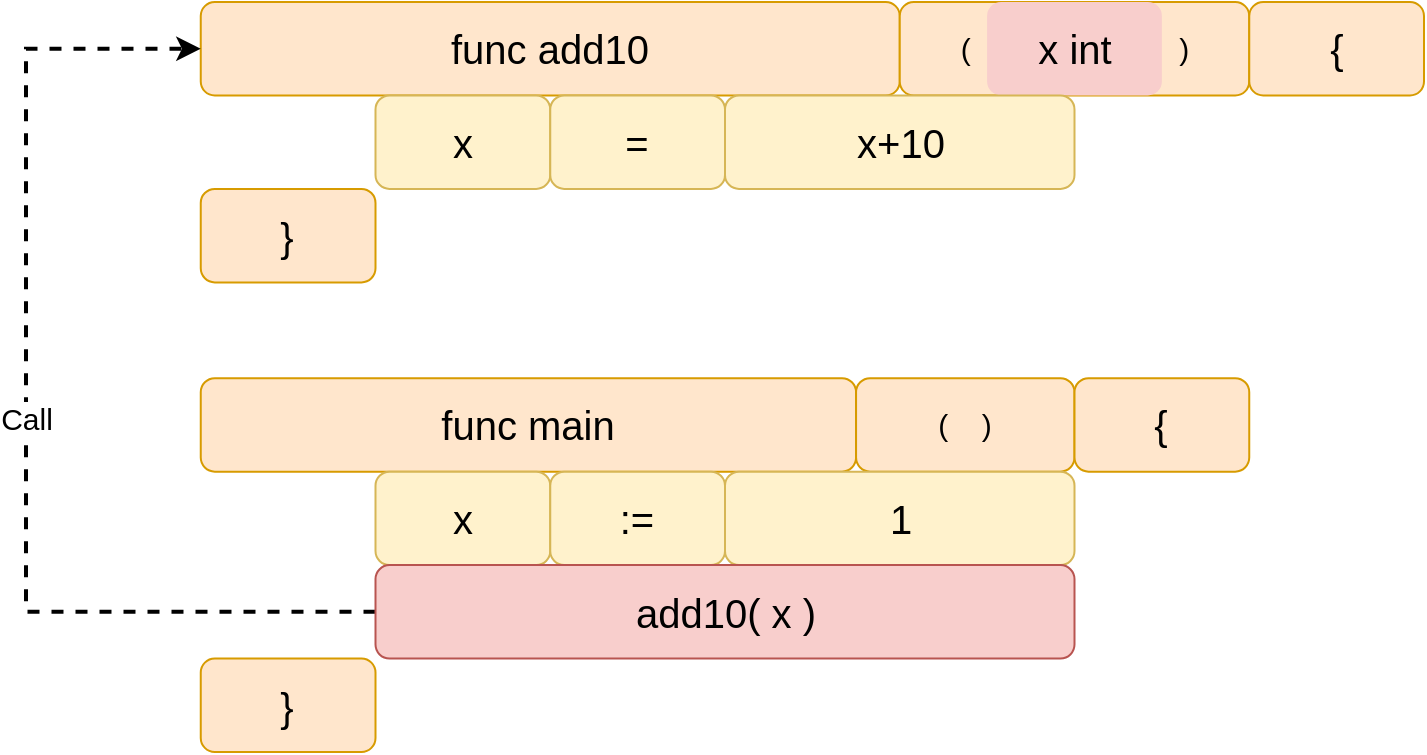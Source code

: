 <mxfile version="14.6.13" type="device" pages="5"><diagram id="LXZ2mLHoU4KLv89Q-ltT" name="函数"><mxGraphModel dx="946" dy="627" grid="0" gridSize="10" guides="1" tooltips="1" connect="1" arrows="1" fold="1" page="1" pageScale="1" pageWidth="1169" pageHeight="827" math="0" shadow="0"><root><mxCell id="AdRLF-V_PeEfafPfP_P0-0"/><mxCell id="AdRLF-V_PeEfafPfP_P0-1" parent="AdRLF-V_PeEfafPfP_P0-0"/><mxCell id="AHWnnfkHOIAn-ln1wF4F-19" value="" style="group" parent="AdRLF-V_PeEfafPfP_P0-1" vertex="1" connectable="0"><mxGeometry x="120" y="239" width="699" height="375" as="geometry"/></mxCell><mxCell id="AHWnnfkHOIAn-ln1wF4F-0" value="&lt;font style=&quot;font-size: 20px&quot;&gt;func add10&lt;/font&gt;" style="rounded=1;whiteSpace=wrap;html=1;fontSize=15;fillColor=#ffe6cc;strokeColor=#d79b00;" parent="AHWnnfkHOIAn-ln1wF4F-19" vertex="1"><mxGeometry x="87.375" width="349.5" height="46.729" as="geometry"/></mxCell><mxCell id="AHWnnfkHOIAn-ln1wF4F-1" value="(&amp;nbsp; &amp;nbsp; &amp;nbsp; &amp;nbsp; &amp;nbsp; &amp;nbsp; &amp;nbsp; &amp;nbsp; &amp;nbsp; &amp;nbsp; &amp;nbsp; &amp;nbsp; &amp;nbsp;)" style="rounded=1;whiteSpace=wrap;html=1;fontSize=15;fillColor=#ffe6cc;strokeColor=#d79b00;" parent="AHWnnfkHOIAn-ln1wF4F-19" vertex="1"><mxGeometry x="436.875" width="174.75" height="46.729" as="geometry"/></mxCell><mxCell id="AHWnnfkHOIAn-ln1wF4F-2" value="&lt;span&gt;&lt;font style=&quot;font-size: 20px&quot;&gt;x int&lt;/font&gt;&lt;/span&gt;" style="rounded=1;whiteSpace=wrap;html=1;fontSize=15;fillColor=#f8cecc;dashed=1;dashPattern=1 2;strokeColor=none;" parent="AHWnnfkHOIAn-ln1wF4F-19" vertex="1"><mxGeometry x="480.562" width="87.375" height="46.729" as="geometry"/></mxCell><mxCell id="AHWnnfkHOIAn-ln1wF4F-3" value="&lt;font style=&quot;font-size: 20px&quot;&gt;{&lt;/font&gt;" style="rounded=1;whiteSpace=wrap;html=1;fontSize=15;fillColor=#ffe6cc;strokeColor=#d79b00;" parent="AHWnnfkHOIAn-ln1wF4F-19" vertex="1"><mxGeometry x="611.625" width="87.375" height="46.729" as="geometry"/></mxCell><mxCell id="AHWnnfkHOIAn-ln1wF4F-4" value="&lt;font style=&quot;font-size: 20px&quot;&gt;}&lt;/font&gt;" style="rounded=1;whiteSpace=wrap;html=1;fontSize=15;fillColor=#ffe6cc;strokeColor=#d79b00;" parent="AHWnnfkHOIAn-ln1wF4F-19" vertex="1"><mxGeometry x="87.375" y="93.458" width="87.375" height="46.729" as="geometry"/></mxCell><mxCell id="AHWnnfkHOIAn-ln1wF4F-5" value="&lt;span style=&quot;font-size: 20px&quot;&gt;x&lt;/span&gt;" style="rounded=1;whiteSpace=wrap;html=1;fontSize=15;fillColor=#fff2cc;strokeColor=#d6b656;" parent="AHWnnfkHOIAn-ln1wF4F-19" vertex="1"><mxGeometry x="174.75" y="46.729" width="87.375" height="46.729" as="geometry"/></mxCell><mxCell id="AHWnnfkHOIAn-ln1wF4F-6" value="&lt;span style=&quot;font-size: 20px&quot;&gt;=&lt;/span&gt;" style="rounded=1;whiteSpace=wrap;html=1;fontSize=15;fillColor=#fff2cc;strokeColor=#d6b656;" parent="AHWnnfkHOIAn-ln1wF4F-19" vertex="1"><mxGeometry x="262.125" y="46.729" width="87.375" height="46.729" as="geometry"/></mxCell><mxCell id="AHWnnfkHOIAn-ln1wF4F-7" value="&lt;span style=&quot;font-size: 20px&quot;&gt;x+10&lt;/span&gt;" style="rounded=1;whiteSpace=wrap;html=1;fontSize=15;fillColor=#fff2cc;strokeColor=#d6b656;" parent="AHWnnfkHOIAn-ln1wF4F-19" vertex="1"><mxGeometry x="349.5" y="46.729" width="174.75" height="46.729" as="geometry"/></mxCell><mxCell id="AHWnnfkHOIAn-ln1wF4F-8" value="&lt;font style=&quot;font-size: 20px&quot;&gt;func main&lt;/font&gt;" style="rounded=1;whiteSpace=wrap;html=1;fontSize=15;fillColor=#ffe6cc;strokeColor=#d79b00;" parent="AHWnnfkHOIAn-ln1wF4F-19" vertex="1"><mxGeometry x="87.375" y="188.084" width="327.656" height="46.729" as="geometry"/></mxCell><mxCell id="AHWnnfkHOIAn-ln1wF4F-9" value="(&amp;nbsp; &amp;nbsp; )" style="rounded=1;whiteSpace=wrap;html=1;fontSize=15;fillColor=#ffe6cc;strokeColor=#d79b00;" parent="AHWnnfkHOIAn-ln1wF4F-19" vertex="1"><mxGeometry x="415.031" y="188.084" width="109.219" height="46.729" as="geometry"/></mxCell><mxCell id="AHWnnfkHOIAn-ln1wF4F-10" value="&lt;font style=&quot;font-size: 20px&quot;&gt;{&lt;/font&gt;" style="rounded=1;whiteSpace=wrap;html=1;fontSize=15;fillColor=#ffe6cc;strokeColor=#d79b00;" parent="AHWnnfkHOIAn-ln1wF4F-19" vertex="1"><mxGeometry x="524.25" y="188.084" width="87.375" height="46.729" as="geometry"/></mxCell><mxCell id="AHWnnfkHOIAn-ln1wF4F-11" value="&lt;font style=&quot;font-size: 20px&quot;&gt;}&lt;/font&gt;" style="rounded=1;whiteSpace=wrap;html=1;fontSize=15;fillColor=#ffe6cc;strokeColor=#d79b00;" parent="AHWnnfkHOIAn-ln1wF4F-19" vertex="1"><mxGeometry x="87.375" y="328.271" width="87.375" height="46.729" as="geometry"/></mxCell><mxCell id="AHWnnfkHOIAn-ln1wF4F-12" value="&lt;span style=&quot;font-size: 20px&quot;&gt;x&lt;/span&gt;" style="rounded=1;whiteSpace=wrap;html=1;fontSize=15;fillColor=#fff2cc;strokeColor=#d6b656;" parent="AHWnnfkHOIAn-ln1wF4F-19" vertex="1"><mxGeometry x="174.75" y="234.813" width="87.375" height="46.729" as="geometry"/></mxCell><mxCell id="AHWnnfkHOIAn-ln1wF4F-13" value="&lt;span style=&quot;font-size: 20px&quot;&gt;:=&lt;/span&gt;" style="rounded=1;whiteSpace=wrap;html=1;fontSize=15;fillColor=#fff2cc;strokeColor=#d6b656;" parent="AHWnnfkHOIAn-ln1wF4F-19" vertex="1"><mxGeometry x="262.125" y="234.813" width="87.375" height="46.729" as="geometry"/></mxCell><mxCell id="AHWnnfkHOIAn-ln1wF4F-14" value="&lt;span style=&quot;font-size: 20px&quot;&gt;1&lt;/span&gt;" style="rounded=1;whiteSpace=wrap;html=1;fontSize=15;fillColor=#fff2cc;strokeColor=#d6b656;" parent="AHWnnfkHOIAn-ln1wF4F-19" vertex="1"><mxGeometry x="349.5" y="234.813" width="174.75" height="46.729" as="geometry"/></mxCell><mxCell id="AHWnnfkHOIAn-ln1wF4F-18" value="Call" style="edgeStyle=orthogonalEdgeStyle;rounded=0;orthogonalLoop=1;jettySize=auto;html=1;exitX=0;exitY=0.5;exitDx=0;exitDy=0;entryX=0;entryY=0.5;entryDx=0;entryDy=0;dashed=1;fontSize=15;strokeWidth=2;" parent="AHWnnfkHOIAn-ln1wF4F-19" source="AHWnnfkHOIAn-ln1wF4F-17" target="AHWnnfkHOIAn-ln1wF4F-0" edge="1"><mxGeometry relative="1" as="geometry"><Array as="points"><mxPoint y="304.907"/><mxPoint y="23.364"/></Array></mxGeometry></mxCell><mxCell id="AHWnnfkHOIAn-ln1wF4F-17" value="&lt;span style=&quot;font-size: 20px&quot;&gt;add10(&amp;nbsp;x )&lt;/span&gt;" style="rounded=1;whiteSpace=wrap;html=1;fontSize=15;fillColor=#f8cecc;strokeColor=#b85450;" parent="AHWnnfkHOIAn-ln1wF4F-19" vertex="1"><mxGeometry x="174.75" y="281.542" width="349.5" height="46.729" as="geometry"/></mxCell></root></mxGraphModel></diagram><diagram id="g2t4Yd7qfaqQoPecuG0q" name="值传递"><mxGraphModel dx="946" dy="627" grid="1" gridSize="10" guides="1" tooltips="1" connect="1" arrows="1" fold="1" page="0" pageScale="1" pageWidth="1169" pageHeight="827" math="0" shadow="0"><root><mxCell id="A1v6EWgtNF8Z9HpIrLon-0"/><mxCell id="A1v6EWgtNF8Z9HpIrLon-1" parent="A1v6EWgtNF8Z9HpIrLon-0"/><mxCell id="A1v6EWgtNF8Z9HpIrLon-2" value="&lt;b&gt;&lt;font style=&quot;font-size: 16px&quot;&gt;Memory&lt;/font&gt;&lt;/b&gt;" style="rounded=1;whiteSpace=wrap;html=1;fillColor=#ffe6cc;strokeColor=#d79b00;labelPosition=center;verticalLabelPosition=top;align=center;verticalAlign=bottom;" parent="A1v6EWgtNF8Z9HpIrLon-1" vertex="1"><mxGeometry x="800" y="40" width="80" height="280" as="geometry"/></mxCell><mxCell id="A1v6EWgtNF8Z9HpIrLon-3" value="&lt;span&gt;1&lt;/span&gt;" style="rounded=0;whiteSpace=wrap;html=1;fillColor=#ffe6cc;strokeColor=#d79b00;" parent="A1v6EWgtNF8Z9HpIrLon-1" vertex="1"><mxGeometry x="800" y="80" width="80" height="40" as="geometry"/></mxCell><mxCell id="A1v6EWgtNF8Z9HpIrLon-4" value="" style="rounded=0;whiteSpace=wrap;html=1;fillColor=#ffe6cc;strokeColor=#d79b00;" parent="A1v6EWgtNF8Z9HpIrLon-1" vertex="1"><mxGeometry x="800" y="120" width="80" height="40" as="geometry"/></mxCell><mxCell id="A1v6EWgtNF8Z9HpIrLon-5" value="&lt;span&gt;0&lt;/span&gt;" style="rounded=0;whiteSpace=wrap;html=1;fillColor=#ffe6cc;strokeColor=#d79b00;" parent="A1v6EWgtNF8Z9HpIrLon-1" vertex="1"><mxGeometry x="800" y="160" width="80" height="40" as="geometry"/></mxCell><mxCell id="A1v6EWgtNF8Z9HpIrLon-6" value="" style="rounded=0;whiteSpace=wrap;html=1;fillColor=#ffe6cc;strokeColor=#d79b00;" parent="A1v6EWgtNF8Z9HpIrLon-1" vertex="1"><mxGeometry x="800" y="200" width="80" height="40" as="geometry"/></mxCell><mxCell id="A1v6EWgtNF8Z9HpIrLon-12" value="" style="group" parent="A1v6EWgtNF8Z9HpIrLon-1" vertex="1" connectable="0"><mxGeometry x="680" y="80" width="120" height="40" as="geometry"/></mxCell><mxCell id="A1v6EWgtNF8Z9HpIrLon-13" value="&lt;b&gt;&lt;font style=&quot;font-size: 17px&quot;&gt;address&lt;/font&gt;&lt;/b&gt;" style="rounded=1;whiteSpace=wrap;html=1;fillColor=#fff2cc;strokeColor=#d6b656;labelPosition=center;verticalLabelPosition=top;align=center;verticalAlign=bottom;" parent="A1v6EWgtNF8Z9HpIrLon-12" vertex="1"><mxGeometry width="120" height="40" as="geometry"/></mxCell><mxCell id="A1v6EWgtNF8Z9HpIrLon-14" value="&lt;span&gt;0xc00012a020&lt;/span&gt;" style="text;html=1;align=center;verticalAlign=middle;resizable=0;points=[];autosize=1;strokeColor=none;" parent="A1v6EWgtNF8Z9HpIrLon-12" vertex="1"><mxGeometry x="15" y="10" width="90" height="20" as="geometry"/></mxCell><mxCell id="A1v6EWgtNF8Z9HpIrLon-19" value="&lt;font style=&quot;font-size: 20px&quot;&gt;func modifyValue&lt;/font&gt;" style="rounded=1;whiteSpace=wrap;html=1;fontSize=15;fillColor=#ffe6cc;strokeColor=#d79b00;" parent="A1v6EWgtNF8Z9HpIrLon-1" vertex="1"><mxGeometry x="120" y="200" width="160" height="40" as="geometry"/></mxCell><mxCell id="A1v6EWgtNF8Z9HpIrLon-20" value="(&amp;nbsp; &amp;nbsp; &amp;nbsp; &amp;nbsp; &amp;nbsp; &amp;nbsp; )" style="rounded=1;whiteSpace=wrap;html=1;fontSize=15;fillColor=#ffe6cc;strokeColor=#d79b00;" parent="A1v6EWgtNF8Z9HpIrLon-1" vertex="1"><mxGeometry x="280" y="200" width="80" height="40" as="geometry"/></mxCell><mxCell id="A1v6EWgtNF8Z9HpIrLon-46" style="edgeStyle=orthogonalEdgeStyle;rounded=0;orthogonalLoop=1;jettySize=auto;html=1;exitX=0.5;exitY=0;exitDx=0;exitDy=0;fontSize=15;strokeWidth=2;" parent="A1v6EWgtNF8Z9HpIrLon-1" source="A1v6EWgtNF8Z9HpIrLon-21" edge="1"><mxGeometry relative="1" as="geometry"><mxPoint x="680" y="180" as="targetPoint"/><Array as="points"><mxPoint x="320" y="180"/></Array></mxGeometry></mxCell><mxCell id="A1v6EWgtNF8Z9HpIrLon-21" value="&lt;span&gt;&lt;font style=&quot;font-size: 20px&quot;&gt;x int&lt;/font&gt;&lt;/span&gt;" style="rounded=1;whiteSpace=wrap;html=1;fontSize=15;fillColor=#f8cecc;dashed=1;dashPattern=1 2;strokeColor=none;" parent="A1v6EWgtNF8Z9HpIrLon-1" vertex="1"><mxGeometry x="300" y="200" width="40" height="40" as="geometry"/></mxCell><mxCell id="A1v6EWgtNF8Z9HpIrLon-23" value="&lt;font style=&quot;font-size: 20px&quot;&gt;{&lt;/font&gt;" style="rounded=1;whiteSpace=wrap;html=1;fontSize=15;fillColor=#ffe6cc;strokeColor=#d79b00;" parent="A1v6EWgtNF8Z9HpIrLon-1" vertex="1"><mxGeometry x="360" y="200" width="40" height="40" as="geometry"/></mxCell><mxCell id="A1v6EWgtNF8Z9HpIrLon-24" value="&lt;font style=&quot;font-size: 20px&quot;&gt;}&lt;/font&gt;" style="rounded=1;whiteSpace=wrap;html=1;fontSize=15;fillColor=#ffe6cc;strokeColor=#d79b00;" parent="A1v6EWgtNF8Z9HpIrLon-1" vertex="1"><mxGeometry x="120" y="280" width="40" height="40" as="geometry"/></mxCell><mxCell id="A1v6EWgtNF8Z9HpIrLon-25" value="&lt;span style=&quot;font-size: 20px&quot;&gt;x&lt;/span&gt;" style="rounded=1;whiteSpace=wrap;html=1;fontSize=15;fillColor=#fff2cc;strokeColor=#d6b656;" parent="A1v6EWgtNF8Z9HpIrLon-1" vertex="1"><mxGeometry x="160" y="240" width="40" height="40" as="geometry"/></mxCell><mxCell id="A1v6EWgtNF8Z9HpIrLon-26" value="&lt;span style=&quot;font-size: 20px&quot;&gt;=&lt;/span&gt;" style="rounded=1;whiteSpace=wrap;html=1;fontSize=15;fillColor=#fff2cc;strokeColor=#d6b656;" parent="A1v6EWgtNF8Z9HpIrLon-1" vertex="1"><mxGeometry x="200" y="240" width="40" height="40" as="geometry"/></mxCell><mxCell id="A1v6EWgtNF8Z9HpIrLon-27" value="&lt;span style=&quot;font-size: 20px&quot;&gt;x*10&lt;/span&gt;" style="rounded=1;whiteSpace=wrap;html=1;fontSize=15;fillColor=#fff2cc;strokeColor=#d6b656;" parent="A1v6EWgtNF8Z9HpIrLon-1" vertex="1"><mxGeometry x="240" y="240" width="80" height="40" as="geometry"/></mxCell><mxCell id="A1v6EWgtNF8Z9HpIrLon-29" value="&lt;font style=&quot;font-size: 20px&quot;&gt;func main&lt;/font&gt;" style="rounded=1;whiteSpace=wrap;html=1;fontSize=15;fillColor=#ffe6cc;strokeColor=#d79b00;" parent="A1v6EWgtNF8Z9HpIrLon-1" vertex="1"><mxGeometry x="120" y="40" width="150" height="40" as="geometry"/></mxCell><mxCell id="A1v6EWgtNF8Z9HpIrLon-30" value="(&amp;nbsp; &amp;nbsp; )" style="rounded=1;whiteSpace=wrap;html=1;fontSize=15;fillColor=#ffe6cc;strokeColor=#d79b00;" parent="A1v6EWgtNF8Z9HpIrLon-1" vertex="1"><mxGeometry x="270" y="40" width="50" height="40" as="geometry"/></mxCell><mxCell id="A1v6EWgtNF8Z9HpIrLon-32" value="&lt;font style=&quot;font-size: 20px&quot;&gt;{&lt;/font&gt;" style="rounded=1;whiteSpace=wrap;html=1;fontSize=15;fillColor=#ffe6cc;strokeColor=#d79b00;" parent="A1v6EWgtNF8Z9HpIrLon-1" vertex="1"><mxGeometry x="320" y="40" width="40" height="40" as="geometry"/></mxCell><mxCell id="A1v6EWgtNF8Z9HpIrLon-33" value="&lt;font style=&quot;font-size: 20px&quot;&gt;}&lt;/font&gt;" style="rounded=1;whiteSpace=wrap;html=1;fontSize=15;fillColor=#ffe6cc;strokeColor=#d79b00;" parent="A1v6EWgtNF8Z9HpIrLon-1" vertex="1"><mxGeometry x="120" y="120" width="40" height="40" as="geometry"/></mxCell><mxCell id="A1v6EWgtNF8Z9HpIrLon-34" value="&lt;span style=&quot;font-size: 20px&quot;&gt;x&lt;/span&gt;" style="rounded=1;whiteSpace=wrap;html=1;fontSize=15;fillColor=#fff2cc;strokeColor=#d6b656;" parent="A1v6EWgtNF8Z9HpIrLon-1" vertex="1"><mxGeometry x="160" y="80" width="40" height="40" as="geometry"/></mxCell><mxCell id="A1v6EWgtNF8Z9HpIrLon-35" value="&lt;span style=&quot;font-size: 20px&quot;&gt;:=&lt;/span&gt;" style="rounded=1;whiteSpace=wrap;html=1;fontSize=15;fillColor=#fff2cc;strokeColor=#d6b656;" parent="A1v6EWgtNF8Z9HpIrLon-1" vertex="1"><mxGeometry x="200" y="80" width="40" height="40" as="geometry"/></mxCell><mxCell id="A1v6EWgtNF8Z9HpIrLon-40" style="edgeStyle=orthogonalEdgeStyle;rounded=0;orthogonalLoop=1;jettySize=auto;html=1;exitX=1;exitY=0.5;exitDx=0;exitDy=0;entryX=0;entryY=0.5;entryDx=0;entryDy=0;fontSize=15;strokeWidth=2;" parent="A1v6EWgtNF8Z9HpIrLon-1" source="A1v6EWgtNF8Z9HpIrLon-36" target="A1v6EWgtNF8Z9HpIrLon-13" edge="1"><mxGeometry relative="1" as="geometry"/></mxCell><mxCell id="A1v6EWgtNF8Z9HpIrLon-36" value="&lt;span style=&quot;font-size: 20px&quot;&gt;1&lt;/span&gt;" style="rounded=1;whiteSpace=wrap;html=1;fontSize=15;fillColor=#fff2cc;strokeColor=#d6b656;" parent="A1v6EWgtNF8Z9HpIrLon-1" vertex="1"><mxGeometry x="240" y="80" width="80" height="40" as="geometry"/></mxCell><mxCell id="A1v6EWgtNF8Z9HpIrLon-43" value="" style="group" parent="A1v6EWgtNF8Z9HpIrLon-1" vertex="1" connectable="0"><mxGeometry x="680" y="160" width="120" height="40" as="geometry"/></mxCell><mxCell id="A1v6EWgtNF8Z9HpIrLon-44" value="&lt;b&gt;&lt;font style=&quot;font-size: 17px&quot;&gt;address&lt;/font&gt;&lt;/b&gt;" style="rounded=1;whiteSpace=wrap;html=1;fillColor=#fff2cc;strokeColor=#d6b656;labelPosition=center;verticalLabelPosition=top;align=center;verticalAlign=bottom;" parent="A1v6EWgtNF8Z9HpIrLon-43" vertex="1"><mxGeometry width="120" height="40" as="geometry"/></mxCell><mxCell id="A1v6EWgtNF8Z9HpIrLon-45" value="&lt;span&gt;0xc00012a038&lt;/span&gt;" style="text;html=1;align=center;verticalAlign=middle;resizable=0;points=[];autosize=1;strokeColor=none;" parent="A1v6EWgtNF8Z9HpIrLon-43" vertex="1"><mxGeometry x="15" y="10" width="90" height="20" as="geometry"/></mxCell><mxCell id="A1v6EWgtNF8Z9HpIrLon-47" value="&lt;b&gt;&lt;font style=&quot;font-size: 16px&quot;&gt;Memory&lt;/font&gt;&lt;/b&gt;" style="rounded=1;whiteSpace=wrap;html=1;fillColor=#ffe6cc;strokeColor=#d79b00;labelPosition=center;verticalLabelPosition=top;align=center;verticalAlign=bottom;" parent="A1v6EWgtNF8Z9HpIrLon-1" vertex="1"><mxGeometry x="800" y="360" width="80" height="320" as="geometry"/></mxCell><mxCell id="A1v6EWgtNF8Z9HpIrLon-84" value="② Copy&amp;nbsp;" style="edgeStyle=orthogonalEdgeStyle;rounded=0;orthogonalLoop=1;jettySize=auto;html=1;exitX=1;exitY=0.5;exitDx=0;exitDy=0;entryX=1;entryY=0.5;entryDx=0;entryDy=0;fontSize=15;strokeWidth=2;fillColor=#f8cecc;strokeColor=#b85450;dashed=1;" parent="A1v6EWgtNF8Z9HpIrLon-1" source="A1v6EWgtNF8Z9HpIrLon-48" target="A1v6EWgtNF8Z9HpIrLon-52" edge="1"><mxGeometry relative="1" as="geometry"><Array as="points"><mxPoint x="920" y="420"/><mxPoint x="920" y="540"/></Array></mxGeometry></mxCell><mxCell id="A1v6EWgtNF8Z9HpIrLon-48" value="&lt;span&gt;1&lt;/span&gt;" style="rounded=0;whiteSpace=wrap;html=1;fillColor=#ffe6cc;strokeColor=#d79b00;" parent="A1v6EWgtNF8Z9HpIrLon-1" vertex="1"><mxGeometry x="800" y="400" width="80" height="40" as="geometry"/></mxCell><mxCell id="A1v6EWgtNF8Z9HpIrLon-49" value="" style="rounded=0;whiteSpace=wrap;html=1;fillColor=#ffe6cc;strokeColor=#d79b00;" parent="A1v6EWgtNF8Z9HpIrLon-1" vertex="1"><mxGeometry x="800" y="440" width="80" height="40" as="geometry"/></mxCell><mxCell id="A1v6EWgtNF8Z9HpIrLon-50" value="" style="rounded=0;whiteSpace=wrap;html=1;fillColor=#ffe6cc;strokeColor=#d79b00;" parent="A1v6EWgtNF8Z9HpIrLon-1" vertex="1"><mxGeometry x="800" y="480" width="80" height="40" as="geometry"/></mxCell><mxCell id="A1v6EWgtNF8Z9HpIrLon-51" value="" style="rounded=0;whiteSpace=wrap;html=1;fillColor=#ffe6cc;strokeColor=#d79b00;" parent="A1v6EWgtNF8Z9HpIrLon-1" vertex="1"><mxGeometry x="800" y="560" width="80" height="40" as="geometry"/></mxCell><mxCell id="A1v6EWgtNF8Z9HpIrLon-52" value="1" style="rounded=0;whiteSpace=wrap;html=1;fillColor=#f8cecc;strokeColor=#b85450;" parent="A1v6EWgtNF8Z9HpIrLon-1" vertex="1"><mxGeometry x="800" y="520" width="80" height="40" as="geometry"/></mxCell><mxCell id="A1v6EWgtNF8Z9HpIrLon-53" value="" style="rounded=0;whiteSpace=wrap;html=1;fillColor=#ffe6cc;strokeColor=#d79b00;" parent="A1v6EWgtNF8Z9HpIrLon-1" vertex="1"><mxGeometry x="800" y="600" width="80" height="40" as="geometry"/></mxCell><mxCell id="A1v6EWgtNF8Z9HpIrLon-57" value="" style="group" parent="A1v6EWgtNF8Z9HpIrLon-1" vertex="1" connectable="0"><mxGeometry x="680" y="400" width="120" height="40" as="geometry"/></mxCell><mxCell id="A1v6EWgtNF8Z9HpIrLon-58" value="&lt;b&gt;&lt;font style=&quot;font-size: 17px&quot;&gt;address&lt;/font&gt;&lt;/b&gt;" style="rounded=1;whiteSpace=wrap;html=1;fillColor=#fff2cc;strokeColor=#d6b656;labelPosition=center;verticalLabelPosition=top;align=center;verticalAlign=bottom;" parent="A1v6EWgtNF8Z9HpIrLon-57" vertex="1"><mxGeometry width="120" height="40" as="geometry"/></mxCell><mxCell id="A1v6EWgtNF8Z9HpIrLon-59" value="&lt;span&gt;0xc00012a020&lt;/span&gt;" style="text;html=1;align=center;verticalAlign=middle;resizable=0;points=[];autosize=1;strokeColor=none;" parent="A1v6EWgtNF8Z9HpIrLon-57" vertex="1"><mxGeometry x="15" y="10" width="90" height="20" as="geometry"/></mxCell><mxCell id="A1v6EWgtNF8Z9HpIrLon-60" value="&lt;font style=&quot;font-size: 20px&quot;&gt;func modifyValue&lt;/font&gt;" style="rounded=1;whiteSpace=wrap;html=1;fontSize=15;fillColor=#ffe6cc;strokeColor=#d79b00;" parent="A1v6EWgtNF8Z9HpIrLon-1" vertex="1"><mxGeometry x="120" y="559" width="160" height="40" as="geometry"/></mxCell><mxCell id="A1v6EWgtNF8Z9HpIrLon-61" value="(&amp;nbsp; &amp;nbsp; &amp;nbsp; &amp;nbsp; &amp;nbsp; &amp;nbsp; )" style="rounded=1;whiteSpace=wrap;html=1;fontSize=15;fillColor=#ffe6cc;strokeColor=#d79b00;" parent="A1v6EWgtNF8Z9HpIrLon-1" vertex="1"><mxGeometry x="280" y="559" width="80" height="40" as="geometry"/></mxCell><mxCell id="A1v6EWgtNF8Z9HpIrLon-62" style="edgeStyle=orthogonalEdgeStyle;rounded=0;orthogonalLoop=1;jettySize=auto;html=1;exitX=0.5;exitY=0;exitDx=0;exitDy=0;fontSize=15;strokeWidth=2;" parent="A1v6EWgtNF8Z9HpIrLon-1" source="A1v6EWgtNF8Z9HpIrLon-63" edge="1"><mxGeometry relative="1" as="geometry"><mxPoint x="680" y="539" as="targetPoint"/><Array as="points"><mxPoint x="320" y="539"/></Array></mxGeometry></mxCell><mxCell id="A1v6EWgtNF8Z9HpIrLon-63" value="&lt;span&gt;&lt;font style=&quot;font-size: 20px&quot;&gt;x int&lt;/font&gt;&lt;/span&gt;" style="rounded=1;whiteSpace=wrap;html=1;fontSize=15;fillColor=#f8cecc;dashed=1;dashPattern=1 2;strokeColor=none;" parent="A1v6EWgtNF8Z9HpIrLon-1" vertex="1"><mxGeometry x="300" y="559" width="40" height="40" as="geometry"/></mxCell><mxCell id="A1v6EWgtNF8Z9HpIrLon-64" value="&lt;font style=&quot;font-size: 20px&quot;&gt;{&lt;/font&gt;" style="rounded=1;whiteSpace=wrap;html=1;fontSize=15;fillColor=#ffe6cc;strokeColor=#d79b00;" parent="A1v6EWgtNF8Z9HpIrLon-1" vertex="1"><mxGeometry x="360" y="559" width="40" height="40" as="geometry"/></mxCell><mxCell id="A1v6EWgtNF8Z9HpIrLon-65" value="&lt;font style=&quot;font-size: 20px&quot;&gt;}&lt;/font&gt;" style="rounded=1;whiteSpace=wrap;html=1;fontSize=15;fillColor=#ffe6cc;strokeColor=#d79b00;" parent="A1v6EWgtNF8Z9HpIrLon-1" vertex="1"><mxGeometry x="120" y="639" width="40" height="40" as="geometry"/></mxCell><mxCell id="A1v6EWgtNF8Z9HpIrLon-66" value="&lt;span style=&quot;font-size: 20px&quot;&gt;x&lt;/span&gt;" style="rounded=1;whiteSpace=wrap;html=1;fontSize=15;fillColor=#fff2cc;strokeColor=#d6b656;" parent="A1v6EWgtNF8Z9HpIrLon-1" vertex="1"><mxGeometry x="160" y="599" width="40" height="40" as="geometry"/></mxCell><mxCell id="A1v6EWgtNF8Z9HpIrLon-67" value="&lt;span style=&quot;font-size: 20px&quot;&gt;=&lt;/span&gt;" style="rounded=1;whiteSpace=wrap;html=1;fontSize=15;fillColor=#fff2cc;strokeColor=#d6b656;" parent="A1v6EWgtNF8Z9HpIrLon-1" vertex="1"><mxGeometry x="200" y="599" width="40" height="40" as="geometry"/></mxCell><mxCell id="A1v6EWgtNF8Z9HpIrLon-68" value="&lt;span style=&quot;font-size: 20px&quot;&gt;x*10&lt;/span&gt;" style="rounded=1;whiteSpace=wrap;html=1;fontSize=15;fillColor=#fff2cc;strokeColor=#d6b656;" parent="A1v6EWgtNF8Z9HpIrLon-1" vertex="1"><mxGeometry x="240" y="599" width="80" height="40" as="geometry"/></mxCell><mxCell id="A1v6EWgtNF8Z9HpIrLon-69" value="&lt;font style=&quot;font-size: 20px&quot;&gt;func main&lt;/font&gt;" style="rounded=1;whiteSpace=wrap;html=1;fontSize=15;fillColor=#ffe6cc;strokeColor=#d79b00;" parent="A1v6EWgtNF8Z9HpIrLon-1" vertex="1"><mxGeometry x="120" y="360" width="150" height="40" as="geometry"/></mxCell><mxCell id="A1v6EWgtNF8Z9HpIrLon-70" value="(&amp;nbsp; &amp;nbsp; )" style="rounded=1;whiteSpace=wrap;html=1;fontSize=15;fillColor=#ffe6cc;strokeColor=#d79b00;" parent="A1v6EWgtNF8Z9HpIrLon-1" vertex="1"><mxGeometry x="270" y="360" width="50" height="40" as="geometry"/></mxCell><mxCell id="A1v6EWgtNF8Z9HpIrLon-71" value="&lt;font style=&quot;font-size: 20px&quot;&gt;{&lt;/font&gt;" style="rounded=1;whiteSpace=wrap;html=1;fontSize=15;fillColor=#ffe6cc;strokeColor=#d79b00;" parent="A1v6EWgtNF8Z9HpIrLon-1" vertex="1"><mxGeometry x="320" y="360" width="40" height="40" as="geometry"/></mxCell><mxCell id="A1v6EWgtNF8Z9HpIrLon-72" value="&lt;font style=&quot;font-size: 20px&quot;&gt;}&lt;/font&gt;" style="rounded=1;whiteSpace=wrap;html=1;fontSize=15;fillColor=#ffe6cc;strokeColor=#d79b00;" parent="A1v6EWgtNF8Z9HpIrLon-1" vertex="1"><mxGeometry x="120" y="480" width="40" height="40" as="geometry"/></mxCell><mxCell id="A1v6EWgtNF8Z9HpIrLon-73" value="&lt;span style=&quot;font-size: 20px&quot;&gt;x&lt;/span&gt;" style="rounded=1;whiteSpace=wrap;html=1;fontSize=15;fillColor=#fff2cc;strokeColor=#d6b656;" parent="A1v6EWgtNF8Z9HpIrLon-1" vertex="1"><mxGeometry x="160" y="400" width="40" height="40" as="geometry"/></mxCell><mxCell id="A1v6EWgtNF8Z9HpIrLon-74" value="&lt;span style=&quot;font-size: 20px&quot;&gt;:=&lt;/span&gt;" style="rounded=1;whiteSpace=wrap;html=1;fontSize=15;fillColor=#fff2cc;strokeColor=#d6b656;" parent="A1v6EWgtNF8Z9HpIrLon-1" vertex="1"><mxGeometry x="200" y="400" width="40" height="40" as="geometry"/></mxCell><mxCell id="A1v6EWgtNF8Z9HpIrLon-75" style="edgeStyle=orthogonalEdgeStyle;rounded=0;orthogonalLoop=1;jettySize=auto;html=1;exitX=1;exitY=0.5;exitDx=0;exitDy=0;entryX=0;entryY=0.5;entryDx=0;entryDy=0;fontSize=15;strokeWidth=2;" parent="A1v6EWgtNF8Z9HpIrLon-1" source="A1v6EWgtNF8Z9HpIrLon-76" target="A1v6EWgtNF8Z9HpIrLon-58" edge="1"><mxGeometry relative="1" as="geometry"/></mxCell><mxCell id="A1v6EWgtNF8Z9HpIrLon-76" value="&lt;span style=&quot;font-size: 20px&quot;&gt;1&lt;/span&gt;" style="rounded=1;whiteSpace=wrap;html=1;fontSize=15;fillColor=#fff2cc;strokeColor=#d6b656;" parent="A1v6EWgtNF8Z9HpIrLon-1" vertex="1"><mxGeometry x="240" y="400" width="80" height="40" as="geometry"/></mxCell><mxCell id="A1v6EWgtNF8Z9HpIrLon-77" style="edgeStyle=orthogonalEdgeStyle;rounded=0;orthogonalLoop=1;jettySize=auto;html=1;exitX=0;exitY=0.5;exitDx=0;exitDy=0;entryX=0;entryY=0.5;entryDx=0;entryDy=0;fontSize=15;strokeWidth=2;fillColor=#f8cecc;strokeColor=#b85450;" parent="A1v6EWgtNF8Z9HpIrLon-1" source="A1v6EWgtNF8Z9HpIrLon-78" target="A1v6EWgtNF8Z9HpIrLon-60" edge="1"><mxGeometry relative="1" as="geometry"><Array as="points"><mxPoint x="80" y="460"/><mxPoint x="80" y="579"/></Array></mxGeometry></mxCell><mxCell id="A1v6EWgtNF8Z9HpIrLon-85" value="① Call" style="edgeLabel;html=1;align=center;verticalAlign=middle;resizable=0;points=[];fontSize=15;" parent="A1v6EWgtNF8Z9HpIrLon-77" vertex="1" connectable="0"><mxGeometry x="0.15" relative="1" as="geometry"><mxPoint as="offset"/></mxGeometry></mxCell><mxCell id="A1v6EWgtNF8Z9HpIrLon-78" value="&lt;span style=&quot;font-size: 20px&quot;&gt;modifyValue(&amp;nbsp;x )&lt;/span&gt;" style="rounded=1;whiteSpace=wrap;html=1;fontSize=15;fillColor=#f8cecc;strokeColor=#b85450;" parent="A1v6EWgtNF8Z9HpIrLon-1" vertex="1"><mxGeometry x="160" y="440" width="160" height="40" as="geometry"/></mxCell><mxCell id="A1v6EWgtNF8Z9HpIrLon-80" value="" style="group" parent="A1v6EWgtNF8Z9HpIrLon-1" vertex="1" connectable="0"><mxGeometry x="680" y="519" width="120" height="40" as="geometry"/></mxCell><mxCell id="A1v6EWgtNF8Z9HpIrLon-81" value="&lt;b&gt;&lt;font style=&quot;font-size: 17px&quot;&gt;address&lt;/font&gt;&lt;/b&gt;" style="rounded=1;whiteSpace=wrap;html=1;fillColor=#fff2cc;strokeColor=#d6b656;labelPosition=center;verticalLabelPosition=top;align=center;verticalAlign=bottom;" parent="A1v6EWgtNF8Z9HpIrLon-80" vertex="1"><mxGeometry width="120" height="40" as="geometry"/></mxCell><mxCell id="A1v6EWgtNF8Z9HpIrLon-82" value="&lt;span&gt;0xc00012a038&lt;/span&gt;" style="text;html=1;align=center;verticalAlign=middle;resizable=0;points=[];autosize=1;strokeColor=none;" parent="A1v6EWgtNF8Z9HpIrLon-80" vertex="1"><mxGeometry x="15" y="10" width="90" height="20" as="geometry"/></mxCell><mxCell id="sm9Gwhkos4oqpwhHLHjJ-0" value="" style="rounded=0;whiteSpace=wrap;html=1;fillColor=#ffe6cc;strokeColor=#d79b00;" parent="A1v6EWgtNF8Z9HpIrLon-1" vertex="1"><mxGeometry x="800" y="240" width="80" height="40" as="geometry"/></mxCell><mxCell id="2qF_UN2iN43-tujswiYI-0" value="" style="endArrow=none;dashed=1;html=1;fontSize=15;strokeWidth=2;" parent="A1v6EWgtNF8Z9HpIrLon-1" edge="1"><mxGeometry width="50" height="50" relative="1" as="geometry"><mxPoint x="40" y="330" as="sourcePoint"/><mxPoint x="960" y="330" as="targetPoint"/></mxGeometry></mxCell></root></mxGraphModel></diagram><diagram id="wPrCo5TH8L5jUh7GNc4W" name="指针传递"><mxGraphModel dx="946" dy="661" grid="1" gridSize="10" guides="1" tooltips="1" connect="1" arrows="1" fold="1" page="1" pageScale="1" pageWidth="1169" pageHeight="827" math="0" shadow="0"><root><mxCell id="QIfmvArmtn5DheEEbxOt-0"/><mxCell id="QIfmvArmtn5DheEEbxOt-1" parent="QIfmvArmtn5DheEEbxOt-0"/><mxCell id="QIfmvArmtn5DheEEbxOt-2" value="&lt;b&gt;&lt;font style=&quot;font-size: 16px&quot;&gt;Memory&lt;/font&gt;&lt;/b&gt;" style="rounded=1;whiteSpace=wrap;html=1;fillColor=#ffe6cc;strokeColor=#d79b00;labelPosition=center;verticalLabelPosition=top;align=center;verticalAlign=bottom;" vertex="1" parent="QIfmvArmtn5DheEEbxOt-1"><mxGeometry x="800" y="40" width="80" height="280" as="geometry"/></mxCell><mxCell id="QIfmvArmtn5DheEEbxOt-3" value="&lt;span&gt;1&lt;/span&gt;" style="rounded=0;whiteSpace=wrap;html=1;fillColor=#ffe6cc;strokeColor=#d79b00;" vertex="1" parent="QIfmvArmtn5DheEEbxOt-1"><mxGeometry x="800" y="80" width="80" height="40" as="geometry"/></mxCell><mxCell id="QIfmvArmtn5DheEEbxOt-4" value="" style="rounded=0;whiteSpace=wrap;html=1;fillColor=#ffe6cc;strokeColor=#d79b00;" vertex="1" parent="QIfmvArmtn5DheEEbxOt-1"><mxGeometry x="800" y="120" width="80" height="40" as="geometry"/></mxCell><mxCell id="QIfmvArmtn5DheEEbxOt-5" value="&lt;span&gt;nil&lt;/span&gt;" style="rounded=0;whiteSpace=wrap;html=1;fillColor=#ffe6cc;strokeColor=#d79b00;" vertex="1" parent="QIfmvArmtn5DheEEbxOt-1"><mxGeometry x="800" y="160" width="80" height="40" as="geometry"/></mxCell><mxCell id="QIfmvArmtn5DheEEbxOt-6" value="" style="rounded=0;whiteSpace=wrap;html=1;fillColor=#ffe6cc;strokeColor=#d79b00;" vertex="1" parent="QIfmvArmtn5DheEEbxOt-1"><mxGeometry x="800" y="200" width="80" height="40" as="geometry"/></mxCell><mxCell id="QIfmvArmtn5DheEEbxOt-7" value="" style="rounded=0;whiteSpace=wrap;html=1;fillColor=#ffe6cc;strokeColor=#d79b00;" vertex="1" parent="QIfmvArmtn5DheEEbxOt-1"><mxGeometry x="800" y="240" width="80" height="40" as="geometry"/></mxCell><mxCell id="QIfmvArmtn5DheEEbxOt-12" value="" style="group" vertex="1" connectable="0" parent="QIfmvArmtn5DheEEbxOt-1"><mxGeometry x="680" y="80" width="120" height="40" as="geometry"/></mxCell><mxCell id="QIfmvArmtn5DheEEbxOt-13" value="&lt;b&gt;&lt;font style=&quot;font-size: 17px&quot;&gt;address&lt;/font&gt;&lt;/b&gt;" style="rounded=1;whiteSpace=wrap;html=1;fillColor=#fff2cc;strokeColor=#d6b656;labelPosition=center;verticalLabelPosition=top;align=center;verticalAlign=bottom;" vertex="1" parent="QIfmvArmtn5DheEEbxOt-12"><mxGeometry width="120" height="40" as="geometry"/></mxCell><mxCell id="QIfmvArmtn5DheEEbxOt-14" value="&lt;span&gt;0xc00012a020&lt;/span&gt;" style="text;html=1;align=center;verticalAlign=middle;resizable=0;points=[];autosize=1;strokeColor=none;" vertex="1" parent="QIfmvArmtn5DheEEbxOt-12"><mxGeometry x="15" y="10" width="90" height="20" as="geometry"/></mxCell><mxCell id="QIfmvArmtn5DheEEbxOt-15" value="&lt;font style=&quot;font-size: 20px&quot;&gt;func modifyPointer&lt;/font&gt;" style="rounded=1;whiteSpace=wrap;html=1;fontSize=15;fillColor=#ffe6cc;strokeColor=#d79b00;" vertex="1" parent="QIfmvArmtn5DheEEbxOt-1"><mxGeometry x="120" y="200" width="200" height="40" as="geometry"/></mxCell><mxCell id="QIfmvArmtn5DheEEbxOt-16" value="(&amp;nbsp; &amp;nbsp; &amp;nbsp; &amp;nbsp; &amp;nbsp; &amp;nbsp; &amp;nbsp; &amp;nbsp;)" style="rounded=1;whiteSpace=wrap;html=1;fontSize=15;fillColor=#ffe6cc;strokeColor=#d79b00;" vertex="1" parent="QIfmvArmtn5DheEEbxOt-1"><mxGeometry x="320" y="200" width="90" height="40" as="geometry"/></mxCell><mxCell id="QIfmvArmtn5DheEEbxOt-17" style="edgeStyle=orthogonalEdgeStyle;rounded=0;orthogonalLoop=1;jettySize=auto;html=1;exitX=0.5;exitY=0;exitDx=0;exitDy=0;fontSize=15;strokeWidth=2;" edge="1" parent="QIfmvArmtn5DheEEbxOt-1" source="QIfmvArmtn5DheEEbxOt-18"><mxGeometry relative="1" as="geometry"><mxPoint x="680" y="180" as="targetPoint"/><Array as="points"><mxPoint x="365" y="180"/></Array></mxGeometry></mxCell><mxCell id="QIfmvArmtn5DheEEbxOt-18" value="&lt;span&gt;&lt;font style=&quot;font-size: 20px&quot;&gt;x *int&lt;/font&gt;&lt;/span&gt;" style="rounded=1;whiteSpace=wrap;html=1;fontSize=15;fillColor=#f8cecc;dashed=1;dashPattern=1 2;strokeColor=none;" vertex="1" parent="QIfmvArmtn5DheEEbxOt-1"><mxGeometry x="340" y="200" width="50" height="40" as="geometry"/></mxCell><mxCell id="QIfmvArmtn5DheEEbxOt-19" value="&lt;font style=&quot;font-size: 20px&quot;&gt;{&lt;/font&gt;" style="rounded=1;whiteSpace=wrap;html=1;fontSize=15;fillColor=#ffe6cc;strokeColor=#d79b00;" vertex="1" parent="QIfmvArmtn5DheEEbxOt-1"><mxGeometry x="410" y="200" width="40" height="40" as="geometry"/></mxCell><mxCell id="QIfmvArmtn5DheEEbxOt-20" value="&lt;font style=&quot;font-size: 20px&quot;&gt;}&lt;/font&gt;" style="rounded=1;whiteSpace=wrap;html=1;fontSize=15;fillColor=#ffe6cc;strokeColor=#d79b00;" vertex="1" parent="QIfmvArmtn5DheEEbxOt-1"><mxGeometry x="120" y="280" width="40" height="40" as="geometry"/></mxCell><mxCell id="QIfmvArmtn5DheEEbxOt-21" value="&lt;span style=&quot;font-size: 20px&quot;&gt;*x&lt;/span&gt;" style="rounded=1;whiteSpace=wrap;html=1;fontSize=15;fillColor=#fff2cc;strokeColor=#d6b656;" vertex="1" parent="QIfmvArmtn5DheEEbxOt-1"><mxGeometry x="160" y="240" width="40" height="40" as="geometry"/></mxCell><mxCell id="QIfmvArmtn5DheEEbxOt-22" value="&lt;span style=&quot;font-size: 20px&quot;&gt;=&lt;/span&gt;" style="rounded=1;whiteSpace=wrap;html=1;fontSize=15;fillColor=#fff2cc;strokeColor=#d6b656;" vertex="1" parent="QIfmvArmtn5DheEEbxOt-1"><mxGeometry x="200" y="240" width="40" height="40" as="geometry"/></mxCell><mxCell id="QIfmvArmtn5DheEEbxOt-23" value="&lt;span style=&quot;font-size: 20px&quot;&gt;(*x)*10&lt;/span&gt;" style="rounded=1;whiteSpace=wrap;html=1;fontSize=15;fillColor=#fff2cc;strokeColor=#d6b656;" vertex="1" parent="QIfmvArmtn5DheEEbxOt-1"><mxGeometry x="240" y="240" width="80" height="40" as="geometry"/></mxCell><mxCell id="QIfmvArmtn5DheEEbxOt-24" value="&lt;font style=&quot;font-size: 20px&quot;&gt;func main&lt;/font&gt;" style="rounded=1;whiteSpace=wrap;html=1;fontSize=15;fillColor=#ffe6cc;strokeColor=#d79b00;" vertex="1" parent="QIfmvArmtn5DheEEbxOt-1"><mxGeometry x="120" y="40" width="150" height="40" as="geometry"/></mxCell><mxCell id="QIfmvArmtn5DheEEbxOt-25" value="(&amp;nbsp; &amp;nbsp; )" style="rounded=1;whiteSpace=wrap;html=1;fontSize=15;fillColor=#ffe6cc;strokeColor=#d79b00;" vertex="1" parent="QIfmvArmtn5DheEEbxOt-1"><mxGeometry x="270" y="40" width="50" height="40" as="geometry"/></mxCell><mxCell id="QIfmvArmtn5DheEEbxOt-26" value="&lt;font style=&quot;font-size: 20px&quot;&gt;{&lt;/font&gt;" style="rounded=1;whiteSpace=wrap;html=1;fontSize=15;fillColor=#ffe6cc;strokeColor=#d79b00;" vertex="1" parent="QIfmvArmtn5DheEEbxOt-1"><mxGeometry x="320" y="40" width="40" height="40" as="geometry"/></mxCell><mxCell id="QIfmvArmtn5DheEEbxOt-27" value="&lt;font style=&quot;font-size: 20px&quot;&gt;}&lt;/font&gt;" style="rounded=1;whiteSpace=wrap;html=1;fontSize=15;fillColor=#ffe6cc;strokeColor=#d79b00;" vertex="1" parent="QIfmvArmtn5DheEEbxOt-1"><mxGeometry x="120" y="120" width="40" height="40" as="geometry"/></mxCell><mxCell id="QIfmvArmtn5DheEEbxOt-28" value="&lt;span style=&quot;font-size: 20px&quot;&gt;x&lt;/span&gt;" style="rounded=1;whiteSpace=wrap;html=1;fontSize=15;fillColor=#fff2cc;strokeColor=#d6b656;" vertex="1" parent="QIfmvArmtn5DheEEbxOt-1"><mxGeometry x="160" y="80" width="40" height="40" as="geometry"/></mxCell><mxCell id="QIfmvArmtn5DheEEbxOt-29" value="&lt;span style=&quot;font-size: 20px&quot;&gt;:=&lt;/span&gt;" style="rounded=1;whiteSpace=wrap;html=1;fontSize=15;fillColor=#fff2cc;strokeColor=#d6b656;" vertex="1" parent="QIfmvArmtn5DheEEbxOt-1"><mxGeometry x="200" y="80" width="40" height="40" as="geometry"/></mxCell><mxCell id="QIfmvArmtn5DheEEbxOt-30" style="edgeStyle=orthogonalEdgeStyle;rounded=0;orthogonalLoop=1;jettySize=auto;html=1;exitX=1;exitY=0.5;exitDx=0;exitDy=0;entryX=0;entryY=0.5;entryDx=0;entryDy=0;fontSize=15;strokeWidth=2;" edge="1" parent="QIfmvArmtn5DheEEbxOt-1" source="QIfmvArmtn5DheEEbxOt-31" target="QIfmvArmtn5DheEEbxOt-13"><mxGeometry relative="1" as="geometry"/></mxCell><mxCell id="QIfmvArmtn5DheEEbxOt-31" value="&lt;span style=&quot;font-size: 20px&quot;&gt;1&lt;/span&gt;" style="rounded=1;whiteSpace=wrap;html=1;fontSize=15;fillColor=#fff2cc;strokeColor=#d6b656;" vertex="1" parent="QIfmvArmtn5DheEEbxOt-1"><mxGeometry x="240" y="80" width="80" height="40" as="geometry"/></mxCell><mxCell id="QIfmvArmtn5DheEEbxOt-32" value="" style="group" vertex="1" connectable="0" parent="QIfmvArmtn5DheEEbxOt-1"><mxGeometry x="680" y="160" width="120" height="40" as="geometry"/></mxCell><mxCell id="QIfmvArmtn5DheEEbxOt-33" value="&lt;b&gt;&lt;font style=&quot;font-size: 17px&quot;&gt;address&lt;/font&gt;&lt;/b&gt;" style="rounded=1;whiteSpace=wrap;html=1;fillColor=#fff2cc;strokeColor=#d6b656;labelPosition=center;verticalLabelPosition=top;align=center;verticalAlign=bottom;" vertex="1" parent="QIfmvArmtn5DheEEbxOt-32"><mxGeometry width="120" height="40" as="geometry"/></mxCell><mxCell id="QIfmvArmtn5DheEEbxOt-34" value="&lt;span&gt;0xc00012a038&lt;/span&gt;" style="text;html=1;align=center;verticalAlign=middle;resizable=0;points=[];autosize=1;strokeColor=none;" vertex="1" parent="QIfmvArmtn5DheEEbxOt-32"><mxGeometry x="15" y="10" width="90" height="20" as="geometry"/></mxCell><mxCell id="QIfmvArmtn5DheEEbxOt-35" value="&lt;b&gt;&lt;font style=&quot;font-size: 16px&quot;&gt;Memory&lt;/font&gt;&lt;/b&gt;" style="rounded=1;whiteSpace=wrap;html=1;fillColor=#ffe6cc;strokeColor=#d79b00;labelPosition=center;verticalLabelPosition=top;align=center;verticalAlign=bottom;" vertex="1" parent="QIfmvArmtn5DheEEbxOt-1"><mxGeometry x="800" y="360" width="80" height="320" as="geometry"/></mxCell><mxCell id="QIfmvArmtn5DheEEbxOt-37" value="&lt;span&gt;1&lt;/span&gt;" style="rounded=0;whiteSpace=wrap;html=1;fillColor=#ffe6cc;strokeColor=#d79b00;" vertex="1" parent="QIfmvArmtn5DheEEbxOt-1"><mxGeometry x="800" y="400" width="80" height="40" as="geometry"/></mxCell><mxCell id="QIfmvArmtn5DheEEbxOt-38" value="" style="rounded=0;whiteSpace=wrap;html=1;fillColor=#ffe6cc;strokeColor=#d79b00;" vertex="1" parent="QIfmvArmtn5DheEEbxOt-1"><mxGeometry x="800" y="440" width="80" height="40" as="geometry"/></mxCell><mxCell id="QIfmvArmtn5DheEEbxOt-39" value="" style="rounded=0;whiteSpace=wrap;html=1;fillColor=#ffe6cc;strokeColor=#d79b00;" vertex="1" parent="QIfmvArmtn5DheEEbxOt-1"><mxGeometry x="800" y="480" width="80" height="40" as="geometry"/></mxCell><mxCell id="QIfmvArmtn5DheEEbxOt-40" value="" style="rounded=0;whiteSpace=wrap;html=1;fillColor=#ffe6cc;strokeColor=#d79b00;" vertex="1" parent="QIfmvArmtn5DheEEbxOt-1"><mxGeometry x="800" y="560" width="80" height="40" as="geometry"/></mxCell><mxCell id="QIfmvArmtn5DheEEbxOt-41" value="&lt;span&gt;0xc00012a020&lt;/span&gt;" style="rounded=0;whiteSpace=wrap;html=1;fillColor=#f8cecc;strokeColor=#b85450;" vertex="1" parent="QIfmvArmtn5DheEEbxOt-1"><mxGeometry x="800" y="520" width="80" height="40" as="geometry"/></mxCell><mxCell id="QIfmvArmtn5DheEEbxOt-42" value="" style="rounded=0;whiteSpace=wrap;html=1;fillColor=#ffe6cc;strokeColor=#d79b00;" vertex="1" parent="QIfmvArmtn5DheEEbxOt-1"><mxGeometry x="800" y="600" width="80" height="40" as="geometry"/></mxCell><mxCell id="QIfmvArmtn5DheEEbxOt-46" value="" style="group" vertex="1" connectable="0" parent="QIfmvArmtn5DheEEbxOt-1"><mxGeometry x="680" y="400" width="120" height="40" as="geometry"/></mxCell><mxCell id="QIfmvArmtn5DheEEbxOt-47" value="&lt;b&gt;&lt;font style=&quot;font-size: 17px&quot;&gt;address&lt;/font&gt;&lt;/b&gt;" style="rounded=1;whiteSpace=wrap;html=1;fillColor=#fff2cc;strokeColor=#d6b656;labelPosition=center;verticalLabelPosition=top;align=center;verticalAlign=bottom;" vertex="1" parent="QIfmvArmtn5DheEEbxOt-46"><mxGeometry width="120" height="40" as="geometry"/></mxCell><mxCell id="QIfmvArmtn5DheEEbxOt-48" value="&lt;span&gt;0xc00012a020&lt;/span&gt;" style="text;html=1;align=center;verticalAlign=middle;resizable=0;points=[];autosize=1;strokeColor=none;" vertex="1" parent="QIfmvArmtn5DheEEbxOt-46"><mxGeometry x="15" y="10" width="90" height="20" as="geometry"/></mxCell><mxCell id="QIfmvArmtn5DheEEbxOt-49" value="&lt;font style=&quot;font-size: 20px&quot;&gt;func&amp;nbsp;&lt;/font&gt;&lt;span style=&quot;font-size: 20px&quot;&gt;modifyPointer&lt;/span&gt;" style="rounded=1;whiteSpace=wrap;html=1;fontSize=15;fillColor=#ffe6cc;strokeColor=#d79b00;" vertex="1" parent="QIfmvArmtn5DheEEbxOt-1"><mxGeometry x="120" y="560" width="200" height="40" as="geometry"/></mxCell><mxCell id="QIfmvArmtn5DheEEbxOt-53" value="&lt;font style=&quot;font-size: 20px&quot;&gt;{&lt;/font&gt;" style="rounded=1;whiteSpace=wrap;html=1;fontSize=15;fillColor=#ffe6cc;strokeColor=#d79b00;" vertex="1" parent="QIfmvArmtn5DheEEbxOt-1"><mxGeometry x="410" y="560" width="40" height="40" as="geometry"/></mxCell><mxCell id="QIfmvArmtn5DheEEbxOt-54" value="&lt;font style=&quot;font-size: 20px&quot;&gt;}&lt;/font&gt;" style="rounded=1;whiteSpace=wrap;html=1;fontSize=15;fillColor=#ffe6cc;strokeColor=#d79b00;" vertex="1" parent="QIfmvArmtn5DheEEbxOt-1"><mxGeometry x="120" y="640" width="40" height="40" as="geometry"/></mxCell><mxCell id="QIfmvArmtn5DheEEbxOt-78" style="edgeStyle=orthogonalEdgeStyle;rounded=0;orthogonalLoop=1;jettySize=auto;html=1;exitX=0.5;exitY=1;exitDx=0;exitDy=0;entryX=1;entryY=0.5;entryDx=0;entryDy=0;dashed=1;fontSize=15;strokeWidth=2;" edge="1" parent="QIfmvArmtn5DheEEbxOt-1" source="QIfmvArmtn5DheEEbxOt-55" target="QIfmvArmtn5DheEEbxOt-37"><mxGeometry relative="1" as="geometry"><Array as="points"><mxPoint x="180" y="688"/><mxPoint x="920" y="688"/><mxPoint x="920" y="420"/></Array></mxGeometry></mxCell><mxCell id="QIfmvArmtn5DheEEbxOt-79" value="&lt;font style=&quot;font-size: 18px&quot;&gt;*x最终指向地址&lt;span style=&quot;background-color: rgb(248 , 249 , 250)&quot;&gt;0xc00012a020&lt;/span&gt;&lt;/font&gt;" style="edgeLabel;html=1;align=center;verticalAlign=middle;resizable=0;points=[];fontSize=15;fontStyle=1" vertex="1" connectable="0" parent="QIfmvArmtn5DheEEbxOt-78"><mxGeometry x="-0.265" y="1" relative="1" as="geometry"><mxPoint x="17" as="offset"/></mxGeometry></mxCell><mxCell id="QIfmvArmtn5DheEEbxOt-55" value="&lt;span style=&quot;font-size: 20px&quot;&gt;*x&lt;/span&gt;" style="rounded=1;whiteSpace=wrap;html=1;fontSize=15;fillColor=#fff2cc;strokeColor=#d6b656;" vertex="1" parent="QIfmvArmtn5DheEEbxOt-1"><mxGeometry x="160" y="600" width="40" height="40" as="geometry"/></mxCell><mxCell id="QIfmvArmtn5DheEEbxOt-56" value="&lt;span style=&quot;font-size: 20px&quot;&gt;=&lt;/span&gt;" style="rounded=1;whiteSpace=wrap;html=1;fontSize=15;fillColor=#fff2cc;strokeColor=#d6b656;" vertex="1" parent="QIfmvArmtn5DheEEbxOt-1"><mxGeometry x="200" y="600" width="40" height="40" as="geometry"/></mxCell><mxCell id="QIfmvArmtn5DheEEbxOt-57" value="&lt;span style=&quot;font-size: 20px&quot;&gt;(*x)*10&lt;/span&gt;" style="rounded=1;whiteSpace=wrap;html=1;fontSize=15;fillColor=#fff2cc;strokeColor=#d6b656;" vertex="1" parent="QIfmvArmtn5DheEEbxOt-1"><mxGeometry x="240" y="600" width="80" height="40" as="geometry"/></mxCell><mxCell id="QIfmvArmtn5DheEEbxOt-58" value="&lt;font style=&quot;font-size: 20px&quot;&gt;func main&lt;/font&gt;" style="rounded=1;whiteSpace=wrap;html=1;fontSize=15;fillColor=#ffe6cc;strokeColor=#d79b00;" vertex="1" parent="QIfmvArmtn5DheEEbxOt-1"><mxGeometry x="120" y="360" width="150" height="40" as="geometry"/></mxCell><mxCell id="QIfmvArmtn5DheEEbxOt-59" value="(&amp;nbsp; &amp;nbsp; )" style="rounded=1;whiteSpace=wrap;html=1;fontSize=15;fillColor=#ffe6cc;strokeColor=#d79b00;" vertex="1" parent="QIfmvArmtn5DheEEbxOt-1"><mxGeometry x="270" y="360" width="50" height="40" as="geometry"/></mxCell><mxCell id="QIfmvArmtn5DheEEbxOt-60" value="&lt;font style=&quot;font-size: 20px&quot;&gt;{&lt;/font&gt;" style="rounded=1;whiteSpace=wrap;html=1;fontSize=15;fillColor=#ffe6cc;strokeColor=#d79b00;" vertex="1" parent="QIfmvArmtn5DheEEbxOt-1"><mxGeometry x="320" y="360" width="40" height="40" as="geometry"/></mxCell><mxCell id="QIfmvArmtn5DheEEbxOt-61" value="&lt;font style=&quot;font-size: 20px&quot;&gt;}&lt;/font&gt;" style="rounded=1;whiteSpace=wrap;html=1;fontSize=15;fillColor=#ffe6cc;strokeColor=#d79b00;" vertex="1" parent="QIfmvArmtn5DheEEbxOt-1"><mxGeometry x="120" y="480" width="40" height="40" as="geometry"/></mxCell><mxCell id="QIfmvArmtn5DheEEbxOt-62" value="&lt;span style=&quot;font-size: 20px&quot;&gt;x&lt;/span&gt;" style="rounded=1;whiteSpace=wrap;html=1;fontSize=15;fillColor=#fff2cc;strokeColor=#d6b656;" vertex="1" parent="QIfmvArmtn5DheEEbxOt-1"><mxGeometry x="160" y="400" width="40" height="40" as="geometry"/></mxCell><mxCell id="QIfmvArmtn5DheEEbxOt-63" value="&lt;span style=&quot;font-size: 20px&quot;&gt;:=&lt;/span&gt;" style="rounded=1;whiteSpace=wrap;html=1;fontSize=15;fillColor=#fff2cc;strokeColor=#d6b656;" vertex="1" parent="QIfmvArmtn5DheEEbxOt-1"><mxGeometry x="200" y="400" width="40" height="40" as="geometry"/></mxCell><mxCell id="QIfmvArmtn5DheEEbxOt-64" style="edgeStyle=orthogonalEdgeStyle;rounded=0;orthogonalLoop=1;jettySize=auto;html=1;exitX=1;exitY=0.5;exitDx=0;exitDy=0;entryX=0;entryY=0.5;entryDx=0;entryDy=0;fontSize=15;strokeWidth=2;" edge="1" parent="QIfmvArmtn5DheEEbxOt-1" source="QIfmvArmtn5DheEEbxOt-65" target="QIfmvArmtn5DheEEbxOt-47"><mxGeometry relative="1" as="geometry"/></mxCell><mxCell id="QIfmvArmtn5DheEEbxOt-65" value="&lt;span style=&quot;font-size: 20px&quot;&gt;1&lt;/span&gt;" style="rounded=1;whiteSpace=wrap;html=1;fontSize=15;fillColor=#fff2cc;strokeColor=#d6b656;" vertex="1" parent="QIfmvArmtn5DheEEbxOt-1"><mxGeometry x="240" y="400" width="80" height="40" as="geometry"/></mxCell><mxCell id="QIfmvArmtn5DheEEbxOt-66" style="edgeStyle=orthogonalEdgeStyle;rounded=0;orthogonalLoop=1;jettySize=auto;html=1;exitX=0;exitY=0.5;exitDx=0;exitDy=0;entryX=0;entryY=0.5;entryDx=0;entryDy=0;fontSize=15;strokeWidth=2;fillColor=#f8cecc;strokeColor=#b85450;" edge="1" parent="QIfmvArmtn5DheEEbxOt-1" source="QIfmvArmtn5DheEEbxOt-68" target="QIfmvArmtn5DheEEbxOt-49"><mxGeometry relative="1" as="geometry"><Array as="points"><mxPoint x="80" y="460"/><mxPoint x="80" y="580"/></Array></mxGeometry></mxCell><mxCell id="QIfmvArmtn5DheEEbxOt-67" value="① Call" style="edgeLabel;html=1;align=center;verticalAlign=middle;resizable=0;points=[];fontSize=15;" vertex="1" connectable="0" parent="QIfmvArmtn5DheEEbxOt-66"><mxGeometry x="0.15" relative="1" as="geometry"><mxPoint as="offset"/></mxGeometry></mxCell><mxCell id="QIfmvArmtn5DheEEbxOt-68" value="&lt;span style=&quot;font-size: 20px&quot;&gt;modifyPointer&lt;/span&gt;&lt;span style=&quot;font-size: 20px&quot;&gt;(&amp;amp;x)&lt;/span&gt;" style="rounded=1;whiteSpace=wrap;html=1;fontSize=15;fillColor=#f8cecc;strokeColor=#b85450;" vertex="1" parent="QIfmvArmtn5DheEEbxOt-1"><mxGeometry x="160" y="440" width="160" height="40" as="geometry"/></mxCell><mxCell id="QIfmvArmtn5DheEEbxOt-70" value="" style="group" vertex="1" connectable="0" parent="QIfmvArmtn5DheEEbxOt-1"><mxGeometry x="680" y="520" width="120" height="40" as="geometry"/></mxCell><mxCell id="QIfmvArmtn5DheEEbxOt-71" value="&lt;b&gt;&lt;font style=&quot;font-size: 17px&quot;&gt;address&lt;/font&gt;&lt;/b&gt;" style="rounded=1;whiteSpace=wrap;html=1;fillColor=#fff2cc;strokeColor=#d6b656;labelPosition=center;verticalLabelPosition=top;align=center;verticalAlign=bottom;" vertex="1" parent="QIfmvArmtn5DheEEbxOt-70"><mxGeometry width="120" height="40" as="geometry"/></mxCell><mxCell id="QIfmvArmtn5DheEEbxOt-72" value="&lt;span&gt;0xc00012a038&lt;/span&gt;" style="text;html=1;align=center;verticalAlign=middle;resizable=0;points=[];autosize=1;strokeColor=none;" vertex="1" parent="QIfmvArmtn5DheEEbxOt-70"><mxGeometry x="15" y="10" width="90" height="20" as="geometry"/></mxCell><mxCell id="QIfmvArmtn5DheEEbxOt-73" value="(&amp;nbsp; &amp;nbsp; &amp;nbsp; &amp;nbsp; &amp;nbsp; &amp;nbsp; &amp;nbsp; &amp;nbsp;)" style="rounded=1;whiteSpace=wrap;html=1;fontSize=15;fillColor=#ffe6cc;strokeColor=#d79b00;" vertex="1" parent="QIfmvArmtn5DheEEbxOt-1"><mxGeometry x="320" y="560" width="90" height="40" as="geometry"/></mxCell><mxCell id="QIfmvArmtn5DheEEbxOt-75" style="edgeStyle=orthogonalEdgeStyle;rounded=0;orthogonalLoop=1;jettySize=auto;html=1;exitX=0.5;exitY=0;exitDx=0;exitDy=0;entryX=0;entryY=0.5;entryDx=0;entryDy=0;fontSize=15;strokeWidth=2;" edge="1" parent="QIfmvArmtn5DheEEbxOt-1" source="QIfmvArmtn5DheEEbxOt-74" target="QIfmvArmtn5DheEEbxOt-71"><mxGeometry relative="1" as="geometry"/></mxCell><mxCell id="QIfmvArmtn5DheEEbxOt-74" value="&lt;span&gt;&lt;font style=&quot;font-size: 20px&quot;&gt;x *int&lt;/font&gt;&lt;/span&gt;" style="rounded=1;whiteSpace=wrap;html=1;fontSize=15;fillColor=#f8cecc;dashed=1;dashPattern=1 2;strokeColor=none;" vertex="1" parent="QIfmvArmtn5DheEEbxOt-1"><mxGeometry x="340" y="560" width="50" height="40" as="geometry"/></mxCell><mxCell id="QIfmvArmtn5DheEEbxOt-76" style="edgeStyle=orthogonalEdgeStyle;rounded=0;orthogonalLoop=1;jettySize=auto;html=1;exitX=0.5;exitY=1;exitDx=0;exitDy=0;fontSize=15;strokeWidth=2;fillColor=#f8cecc;strokeColor=#b85450;dashed=1;" edge="1" parent="QIfmvArmtn5DheEEbxOt-1" source="QIfmvArmtn5DheEEbxOt-47" target="QIfmvArmtn5DheEEbxOt-41"><mxGeometry relative="1" as="geometry"/></mxCell><mxCell id="QIfmvArmtn5DheEEbxOt-77" value="② Copy" style="edgeLabel;html=1;align=center;verticalAlign=middle;resizable=0;points=[];fontSize=15;" vertex="1" connectable="0" parent="QIfmvArmtn5DheEEbxOt-76"><mxGeometry x="-0.154" relative="1" as="geometry"><mxPoint as="offset"/></mxGeometry></mxCell><mxCell id="6gjT_sr4FmqEYQw2V9h_-0" value="" style="endArrow=none;dashed=1;html=1;fontSize=15;strokeWidth=2;" edge="1" parent="QIfmvArmtn5DheEEbxOt-1"><mxGeometry width="50" height="50" relative="1" as="geometry"><mxPoint x="40" y="330" as="sourcePoint"/><mxPoint x="960" y="330" as="targetPoint"/></mxGeometry></mxCell></root></mxGraphModel></diagram><diagram id="I4h1cn7fy-D3-0wepT4p" name="闭包"><mxGraphModel dx="946" dy="661" grid="1" gridSize="10" guides="1" tooltips="1" connect="1" arrows="1" fold="1" page="0" pageScale="1" pageWidth="1169" pageHeight="827" math="0" shadow="1"><root><mxCell id="ytGzxIN-ro9hS1_OYf3--0"/><mxCell id="ytGzxIN-ro9hS1_OYf3--1" parent="ytGzxIN-ro9hS1_OYf3--0"/><mxCell id="vz51bjNhX3l5YKiMU4iz-12" value="" style="rounded=1;whiteSpace=wrap;html=1;fontSize=18;fillColor=#ffe6cc;strokeColor=#d79b00;shadow=1;gradientColor=#ffffff;" vertex="1" parent="ytGzxIN-ro9hS1_OYf3--1"><mxGeometry x="804.25" y="800" width="310" height="260" as="geometry"/></mxCell><mxCell id="vz51bjNhX3l5YKiMU4iz-7" value="" style="rounded=1;whiteSpace=wrap;html=1;fontSize=18;fillColor=#fff2cc;strokeColor=#d6b656;shadow=1;gradientColor=#ffffff;" vertex="1" parent="ytGzxIN-ro9hS1_OYf3--1"><mxGeometry x="859.25" y="820" width="200" height="210" as="geometry"/></mxCell><mxCell id="vz51bjNhX3l5YKiMU4iz-2" value="" style="ellipse;whiteSpace=wrap;html=1;aspect=fixed;fontSize=18;fillColor=#ffe6cc;strokeColor=#d79b00;shadow=1;sketch=0;gradientColor=#ffffff;" vertex="1" parent="ytGzxIN-ro9hS1_OYf3--1"><mxGeometry x="360" y="800" width="240" height="240" as="geometry"/></mxCell><mxCell id="vz51bjNhX3l5YKiMU4iz-1" value="" style="ellipse;whiteSpace=wrap;html=1;aspect=fixed;fontSize=18;fillColor=#fff2cc;strokeColor=#d6b656;shadow=1;sketch=0;gradientColor=#ffffff;" vertex="1" parent="ytGzxIN-ro9hS1_OYf3--1"><mxGeometry x="400" y="840" width="160" height="160" as="geometry"/></mxCell><mxCell id="YYuyzhECB9zc7XhpxJFl-0" value="&lt;font style=&quot;font-size: 20px&quot;&gt;func counter&lt;/font&gt;" style="rounded=1;whiteSpace=wrap;html=1;fontSize=15;fillColor=#ffe6cc;strokeColor=#d79b00;" vertex="1" parent="ytGzxIN-ro9hS1_OYf3--1"><mxGeometry x="320" y="80" width="150" height="40" as="geometry"/></mxCell><mxCell id="YYuyzhECB9zc7XhpxJFl-1" value="(&amp;nbsp; &amp;nbsp; )" style="rounded=1;whiteSpace=wrap;html=1;fontSize=15;fillColor=#ffe6cc;strokeColor=#d79b00;" vertex="1" parent="ytGzxIN-ro9hS1_OYf3--1"><mxGeometry x="470" y="80" width="50" height="40" as="geometry"/></mxCell><mxCell id="YYuyzhECB9zc7XhpxJFl-2" value="&lt;font style=&quot;font-size: 20px&quot;&gt;{&lt;/font&gt;" style="rounded=1;whiteSpace=wrap;html=1;fontSize=15;fillColor=#ffe6cc;strokeColor=#d79b00;" vertex="1" parent="ytGzxIN-ro9hS1_OYf3--1"><mxGeometry x="520" y="80" width="40" height="40" as="geometry"/></mxCell><mxCell id="YYuyzhECB9zc7XhpxJFl-3" value="&lt;font style=&quot;font-size: 20px&quot;&gt;}&lt;/font&gt;" style="rounded=1;whiteSpace=wrap;html=1;fontSize=15;fillColor=#ffe6cc;strokeColor=#d79b00;" vertex="1" parent="ytGzxIN-ro9hS1_OYf3--1"><mxGeometry x="320" y="320" width="40" height="40" as="geometry"/></mxCell><mxCell id="YYuyzhECB9zc7XhpxJFl-4" value="&lt;span style=&quot;font-size: 20px&quot;&gt;total&lt;/span&gt;" style="rounded=1;whiteSpace=wrap;html=1;fontSize=15;fillColor=#fff2cc;strokeColor=#d6b656;" vertex="1" parent="ytGzxIN-ro9hS1_OYf3--1"><mxGeometry x="360" y="120" width="50" height="40" as="geometry"/></mxCell><mxCell id="YYuyzhECB9zc7XhpxJFl-5" value="&lt;span style=&quot;font-size: 20px&quot;&gt;:=&lt;/span&gt;" style="rounded=1;whiteSpace=wrap;html=1;fontSize=15;fillColor=#fff2cc;strokeColor=#d6b656;" vertex="1" parent="ytGzxIN-ro9hS1_OYf3--1"><mxGeometry x="410" y="120" width="40" height="40" as="geometry"/></mxCell><mxCell id="YYuyzhECB9zc7XhpxJFl-6" value="&lt;span style=&quot;font-size: 20px&quot;&gt;0&lt;/span&gt;" style="rounded=1;whiteSpace=wrap;html=1;fontSize=15;fillColor=#fff2cc;strokeColor=#d6b656;" vertex="1" parent="ytGzxIN-ro9hS1_OYf3--1"><mxGeometry x="450" y="120" width="70" height="40" as="geometry"/></mxCell><mxCell id="YYuyzhECB9zc7XhpxJFl-7" value="&lt;span style=&quot;font-size: 20px&quot;&gt;return&lt;/span&gt;" style="rounded=1;whiteSpace=wrap;html=1;fontSize=15;fillColor=#f8cecc;strokeColor=#b85450;" vertex="1" parent="ytGzxIN-ro9hS1_OYf3--1"><mxGeometry x="360" y="160" width="80" height="40" as="geometry"/></mxCell><mxCell id="YYuyzhECB9zc7XhpxJFl-8" value="&lt;span style=&quot;font-size: 20px&quot;&gt;func ( )&lt;/span&gt;" style="rounded=1;whiteSpace=wrap;html=1;fontSize=15;fillColor=#f8cecc;strokeColor=#b85450;" vertex="1" parent="ytGzxIN-ro9hS1_OYf3--1"><mxGeometry x="440" y="160" width="80" height="40" as="geometry"/></mxCell><mxCell id="YYuyzhECB9zc7XhpxJFl-9" value="&lt;span style=&quot;font-size: 20px&quot;&gt;{&lt;/span&gt;" style="rounded=1;whiteSpace=wrap;html=1;fontSize=15;fillColor=#f8cecc;strokeColor=#b85450;" vertex="1" parent="ytGzxIN-ro9hS1_OYf3--1"><mxGeometry x="520" y="160" width="40" height="40" as="geometry"/></mxCell><mxCell id="YYuyzhECB9zc7XhpxJFl-10" value="&lt;span style=&quot;font-size: 20px&quot;&gt;}&lt;/span&gt;" style="rounded=1;whiteSpace=wrap;html=1;fontSize=15;fillColor=#f8cecc;strokeColor=#b85450;" vertex="1" parent="ytGzxIN-ro9hS1_OYf3--1"><mxGeometry x="360" y="280" width="40" height="40" as="geometry"/></mxCell><mxCell id="YYuyzhECB9zc7XhpxJFl-11" value="&lt;span style=&quot;font-size: 20px&quot;&gt;total++&lt;/span&gt;" style="rounded=1;whiteSpace=wrap;html=1;fontSize=15;fillColor=#f8cecc;strokeColor=#b85450;" vertex="1" parent="ytGzxIN-ro9hS1_OYf3--1"><mxGeometry x="400" y="200" width="70" height="40" as="geometry"/></mxCell><mxCell id="YYuyzhECB9zc7XhpxJFl-12" value="&lt;span style=&quot;font-size: 20px&quot;&gt;return&lt;/span&gt;" style="rounded=1;whiteSpace=wrap;html=1;fontSize=15;fillColor=#f8cecc;strokeColor=#b85450;" vertex="1" parent="ytGzxIN-ro9hS1_OYf3--1"><mxGeometry x="400" y="240" width="80" height="40" as="geometry"/></mxCell><mxCell id="YYuyzhECB9zc7XhpxJFl-13" value="&lt;span style=&quot;font-size: 20px&quot;&gt;total&lt;/span&gt;" style="rounded=1;whiteSpace=wrap;html=1;fontSize=15;fillColor=#f8cecc;strokeColor=#b85450;" vertex="1" parent="ytGzxIN-ro9hS1_OYf3--1"><mxGeometry x="480" y="240" width="50" height="40" as="geometry"/></mxCell><mxCell id="U8g_LanAyaO1jrVo2VDI-0" value="" style="shape=curlyBracket;whiteSpace=wrap;html=1;rounded=1;flipH=1;fontSize=15;" vertex="1" parent="ytGzxIN-ro9hS1_OYf3--1"><mxGeometry x="570" y="160" width="20" height="160" as="geometry"/></mxCell><mxCell id="U8g_LanAyaO1jrVo2VDI-1" value="&lt;font style=&quot;font-size: 18px&quot;&gt;&lt;b&gt;闭包函数&lt;/b&gt;&lt;/font&gt;" style="text;html=1;align=center;verticalAlign=middle;resizable=0;points=[];autosize=1;strokeColor=none;fontSize=15;" vertex="1" parent="ytGzxIN-ro9hS1_OYf3--1"><mxGeometry x="580" y="230" width="90" height="20" as="geometry"/></mxCell><mxCell id="U8g_LanAyaO1jrVo2VDI-2" value="&lt;span style=&quot;font-size: 18px&quot;&gt;&lt;b&gt;环境&lt;/b&gt;&lt;/span&gt;" style="text;html=1;align=center;verticalAlign=middle;resizable=0;points=[];autosize=1;strokeColor=none;fontSize=15;" vertex="1" parent="ytGzxIN-ro9hS1_OYf3--1"><mxGeometry x="560" y="130" width="50" height="20" as="geometry"/></mxCell><mxCell id="U8g_LanAyaO1jrVo2VDI-5" value="&lt;font style=&quot;font-size: 20px&quot;&gt;func main&lt;/font&gt;" style="rounded=1;whiteSpace=wrap;html=1;fontSize=15;fillColor=#ffe6cc;strokeColor=#d79b00;" vertex="1" parent="ytGzxIN-ro9hS1_OYf3--1"><mxGeometry x="320" y="400" width="150" height="40" as="geometry"/></mxCell><mxCell id="U8g_LanAyaO1jrVo2VDI-6" value="(&amp;nbsp; &amp;nbsp; )" style="rounded=1;whiteSpace=wrap;html=1;fontSize=15;fillColor=#ffe6cc;strokeColor=#d79b00;" vertex="1" parent="ytGzxIN-ro9hS1_OYf3--1"><mxGeometry x="470" y="400" width="50" height="40" as="geometry"/></mxCell><mxCell id="U8g_LanAyaO1jrVo2VDI-7" value="&lt;font style=&quot;font-size: 20px&quot;&gt;{&lt;/font&gt;" style="rounded=1;whiteSpace=wrap;html=1;fontSize=15;fillColor=#ffe6cc;strokeColor=#d79b00;" vertex="1" parent="ytGzxIN-ro9hS1_OYf3--1"><mxGeometry x="520" y="400" width="40" height="40" as="geometry"/></mxCell><mxCell id="U8g_LanAyaO1jrVo2VDI-8" value="&lt;font style=&quot;font-size: 20px&quot;&gt;}&lt;/font&gt;" style="rounded=1;whiteSpace=wrap;html=1;fontSize=15;fillColor=#ffe6cc;strokeColor=#d79b00;" vertex="1" parent="ytGzxIN-ro9hS1_OYf3--1"><mxGeometry x="320" y="680" width="40" height="40" as="geometry"/></mxCell><mxCell id="U8g_LanAyaO1jrVo2VDI-9" value="&lt;span style=&quot;font-size: 20px&quot;&gt;cut1&lt;/span&gt;" style="rounded=1;whiteSpace=wrap;html=1;fontSize=15;fillColor=#fff2cc;strokeColor=#d6b656;" vertex="1" parent="ytGzxIN-ro9hS1_OYf3--1"><mxGeometry x="360" y="440" width="40" height="40" as="geometry"/></mxCell><mxCell id="U8g_LanAyaO1jrVo2VDI-10" value="&lt;span style=&quot;font-size: 20px&quot;&gt;:=&lt;/span&gt;" style="rounded=1;whiteSpace=wrap;html=1;fontSize=15;fillColor=#fff2cc;strokeColor=#d6b656;" vertex="1" parent="ytGzxIN-ro9hS1_OYf3--1"><mxGeometry x="400" y="440" width="40" height="40" as="geometry"/></mxCell><mxCell id="U8g_LanAyaO1jrVo2VDI-104" style="edgeStyle=orthogonalEdgeStyle;curved=1;rounded=0;orthogonalLoop=1;jettySize=auto;html=1;exitX=1;exitY=0.5;exitDx=0;exitDy=0;entryX=0;entryY=0.5;entryDx=0;entryDy=0;fontSize=13;strokeWidth=2;" edge="1" parent="ytGzxIN-ro9hS1_OYf3--1" source="U8g_LanAyaO1jrVo2VDI-11" target="U8g_LanAyaO1jrVo2VDI-86"><mxGeometry relative="1" as="geometry"/></mxCell><mxCell id="U8g_LanAyaO1jrVo2VDI-11" value="&lt;span style=&quot;font-size: 20px&quot;&gt;counter()&lt;/span&gt;" style="rounded=1;whiteSpace=wrap;html=1;fontSize=15;fillColor=#fff2cc;strokeColor=#d6b656;" vertex="1" parent="ytGzxIN-ro9hS1_OYf3--1"><mxGeometry x="440" y="440" width="100" height="40" as="geometry"/></mxCell><mxCell id="U8g_LanAyaO1jrVo2VDI-12" value="&lt;span style=&quot;font-size: 20px&quot;&gt;cut1()&lt;/span&gt;" style="rounded=1;whiteSpace=wrap;html=1;fontSize=15;fillColor=#fff2cc;strokeColor=#d6b656;" vertex="1" parent="ytGzxIN-ro9hS1_OYf3--1"><mxGeometry x="360" y="480" width="80" height="40" as="geometry"/></mxCell><mxCell id="U8g_LanAyaO1jrVo2VDI-13" value="&lt;span style=&quot;font-size: 20px&quot;&gt;cut1()&lt;/span&gt;" style="rounded=1;whiteSpace=wrap;html=1;fontSize=15;fillColor=#fff2cc;strokeColor=#d6b656;" vertex="1" parent="ytGzxIN-ro9hS1_OYf3--1"><mxGeometry x="360" y="520" width="80" height="40" as="geometry"/></mxCell><mxCell id="U8g_LanAyaO1jrVo2VDI-15" value="&lt;span style=&quot;font-size: 20px&quot;&gt;cut2&lt;/span&gt;" style="rounded=1;whiteSpace=wrap;html=1;fontSize=15;fillColor=#fff2cc;strokeColor=#d6b656;" vertex="1" parent="ytGzxIN-ro9hS1_OYf3--1"><mxGeometry x="360" y="560" width="40" height="40" as="geometry"/></mxCell><mxCell id="U8g_LanAyaO1jrVo2VDI-16" value="&lt;span style=&quot;font-size: 20px&quot;&gt;:=&lt;/span&gt;" style="rounded=1;whiteSpace=wrap;html=1;fontSize=15;fillColor=#fff2cc;strokeColor=#d6b656;" vertex="1" parent="ytGzxIN-ro9hS1_OYf3--1"><mxGeometry x="400" y="560" width="40" height="40" as="geometry"/></mxCell><mxCell id="U8g_LanAyaO1jrVo2VDI-81" style="edgeStyle=orthogonalEdgeStyle;curved=1;rounded=0;orthogonalLoop=1;jettySize=auto;html=1;exitX=1;exitY=0.5;exitDx=0;exitDy=0;fontSize=13;strokeWidth=2;" edge="1" parent="ytGzxIN-ro9hS1_OYf3--1" source="U8g_LanAyaO1jrVo2VDI-17" target="U8g_LanAyaO1jrVo2VDI-62"><mxGeometry relative="1" as="geometry"/></mxCell><mxCell id="U8g_LanAyaO1jrVo2VDI-17" value="&lt;span style=&quot;font-size: 20px&quot;&gt;counter()&lt;/span&gt;" style="rounded=1;whiteSpace=wrap;html=1;fontSize=15;fillColor=#fff2cc;strokeColor=#d6b656;" vertex="1" parent="ytGzxIN-ro9hS1_OYf3--1"><mxGeometry x="440" y="560" width="100" height="40" as="geometry"/></mxCell><mxCell id="U8g_LanAyaO1jrVo2VDI-21" value="&lt;span style=&quot;font-size: 20px&quot;&gt;cut2()&lt;/span&gt;" style="rounded=1;whiteSpace=wrap;html=1;fontSize=15;fillColor=#fff2cc;strokeColor=#d6b656;" vertex="1" parent="ytGzxIN-ro9hS1_OYf3--1"><mxGeometry x="360" y="600" width="80" height="40" as="geometry"/></mxCell><mxCell id="U8g_LanAyaO1jrVo2VDI-22" value="&lt;span style=&quot;font-size: 20px&quot;&gt;cut2()&lt;/span&gt;" style="rounded=1;whiteSpace=wrap;html=1;fontSize=15;fillColor=#fff2cc;strokeColor=#d6b656;" vertex="1" parent="ytGzxIN-ro9hS1_OYf3--1"><mxGeometry x="360" y="640" width="80" height="40" as="geometry"/></mxCell><mxCell id="U8g_LanAyaO1jrVo2VDI-82" value="" style="group;labelPosition=center;verticalLabelPosition=bottom;align=center;verticalAlign=top;" vertex="1" connectable="0" parent="ytGzxIN-ro9hS1_OYf3--1"><mxGeometry x="760" y="510" width="270" height="210" as="geometry"/></mxCell><mxCell id="U8g_LanAyaO1jrVo2VDI-62" value="&lt;span style=&quot;font-size: 18px ; font-weight: 700&quot;&gt;构建一个闭包&lt;/span&gt;" style="ellipse;whiteSpace=wrap;html=1;fontSize=13;fillColor=#fff2cc;strokeColor=#d6b656;labelPosition=center;verticalLabelPosition=bottom;align=center;verticalAlign=top;" vertex="1" parent="U8g_LanAyaO1jrVo2VDI-82"><mxGeometry width="270" height="210" as="geometry"/></mxCell><mxCell id="U8g_LanAyaO1jrVo2VDI-63" value="&lt;font style=&quot;font-size: 13px;&quot;&gt;func counter&lt;/font&gt;" style="rounded=1;whiteSpace=wrap;html=1;fontSize=13;fillColor=#ffe6cc;strokeColor=#d79b00;" vertex="1" parent="U8g_LanAyaO1jrVo2VDI-82"><mxGeometry x="60.0" y="23.128" width="83.571" height="23.789" as="geometry"/></mxCell><mxCell id="U8g_LanAyaO1jrVo2VDI-64" value="(&amp;nbsp; &amp;nbsp; )" style="rounded=1;whiteSpace=wrap;html=1;fontSize=13;fillColor=#ffe6cc;strokeColor=#d79b00;" vertex="1" parent="U8g_LanAyaO1jrVo2VDI-82"><mxGeometry x="143.571" y="23.128" width="27.857" height="23.789" as="geometry"/></mxCell><mxCell id="U8g_LanAyaO1jrVo2VDI-65" value="&lt;font style=&quot;font-size: 13px;&quot;&gt;{&lt;/font&gt;" style="rounded=1;whiteSpace=wrap;html=1;fontSize=13;fillColor=#ffe6cc;strokeColor=#d79b00;" vertex="1" parent="U8g_LanAyaO1jrVo2VDI-82"><mxGeometry x="171.429" y="23.128" width="22.286" height="23.789" as="geometry"/></mxCell><mxCell id="U8g_LanAyaO1jrVo2VDI-66" value="&lt;font style=&quot;font-size: 13px;&quot;&gt;}&lt;/font&gt;" style="rounded=1;whiteSpace=wrap;html=1;fontSize=13;fillColor=#ffe6cc;strokeColor=#d79b00;" vertex="1" parent="U8g_LanAyaO1jrVo2VDI-82"><mxGeometry x="60.0" y="165.859" width="22.286" height="23.789" as="geometry"/></mxCell><mxCell id="U8g_LanAyaO1jrVo2VDI-67" value="&lt;span style=&quot;font-size: 13px;&quot;&gt;total&lt;/span&gt;" style="rounded=1;whiteSpace=wrap;html=1;fontSize=13;fillColor=#fff2cc;strokeColor=#d6b656;" vertex="1" parent="U8g_LanAyaO1jrVo2VDI-82"><mxGeometry x="82.286" y="46.916" width="27.857" height="23.789" as="geometry"/></mxCell><mxCell id="U8g_LanAyaO1jrVo2VDI-68" value="&lt;span style=&quot;font-size: 13px;&quot;&gt;:=&lt;/span&gt;" style="rounded=1;whiteSpace=wrap;html=1;fontSize=13;fillColor=#fff2cc;strokeColor=#d6b656;" vertex="1" parent="U8g_LanAyaO1jrVo2VDI-82"><mxGeometry x="110.143" y="46.916" width="22.286" height="23.789" as="geometry"/></mxCell><mxCell id="U8g_LanAyaO1jrVo2VDI-69" value="&lt;span style=&quot;font-size: 13px;&quot;&gt;0&lt;/span&gt;" style="rounded=1;whiteSpace=wrap;html=1;fontSize=13;fillColor=#fff2cc;strokeColor=#d6b656;" vertex="1" parent="U8g_LanAyaO1jrVo2VDI-82"><mxGeometry x="132.429" y="46.916" width="39.0" height="23.789" as="geometry"/></mxCell><mxCell id="U8g_LanAyaO1jrVo2VDI-70" value="&lt;span style=&quot;font-size: 13px;&quot;&gt;return&lt;/span&gt;" style="rounded=1;whiteSpace=wrap;html=1;fontSize=13;fillColor=#f8cecc;strokeColor=#b85450;" vertex="1" parent="U8g_LanAyaO1jrVo2VDI-82"><mxGeometry x="82.286" y="70.705" width="44.571" height="23.789" as="geometry"/></mxCell><mxCell id="U8g_LanAyaO1jrVo2VDI-71" value="&lt;span style=&quot;font-size: 13px;&quot;&gt;func ( )&lt;/span&gt;" style="rounded=1;whiteSpace=wrap;html=1;fontSize=13;fillColor=#f8cecc;strokeColor=#b85450;" vertex="1" parent="U8g_LanAyaO1jrVo2VDI-82"><mxGeometry x="126.857" y="70.705" width="44.571" height="23.789" as="geometry"/></mxCell><mxCell id="U8g_LanAyaO1jrVo2VDI-72" value="&lt;span style=&quot;font-size: 13px;&quot;&gt;{&lt;/span&gt;" style="rounded=1;whiteSpace=wrap;html=1;fontSize=13;fillColor=#f8cecc;strokeColor=#b85450;" vertex="1" parent="U8g_LanAyaO1jrVo2VDI-82"><mxGeometry x="171.429" y="70.705" width="22.286" height="23.789" as="geometry"/></mxCell><mxCell id="U8g_LanAyaO1jrVo2VDI-73" value="&lt;span style=&quot;font-size: 13px;&quot;&gt;}&lt;/span&gt;" style="rounded=1;whiteSpace=wrap;html=1;fontSize=13;fillColor=#f8cecc;strokeColor=#b85450;" vertex="1" parent="U8g_LanAyaO1jrVo2VDI-82"><mxGeometry x="82.286" y="142.07" width="22.286" height="23.789" as="geometry"/></mxCell><mxCell id="U8g_LanAyaO1jrVo2VDI-74" value="&lt;span style=&quot;font-size: 13px;&quot;&gt;total++&lt;/span&gt;" style="rounded=1;whiteSpace=wrap;html=1;fontSize=13;fillColor=#f8cecc;strokeColor=#b85450;" vertex="1" parent="U8g_LanAyaO1jrVo2VDI-82"><mxGeometry x="104.571" y="94.493" width="39.0" height="23.789" as="geometry"/></mxCell><mxCell id="U8g_LanAyaO1jrVo2VDI-75" value="&lt;span style=&quot;font-size: 13px;&quot;&gt;return&lt;/span&gt;" style="rounded=1;whiteSpace=wrap;html=1;fontSize=13;fillColor=#f8cecc;strokeColor=#b85450;" vertex="1" parent="U8g_LanAyaO1jrVo2VDI-82"><mxGeometry x="104.571" y="118.282" width="44.571" height="23.789" as="geometry"/></mxCell><mxCell id="U8g_LanAyaO1jrVo2VDI-76" value="&lt;span style=&quot;font-size: 13px;&quot;&gt;total&lt;/span&gt;" style="rounded=1;whiteSpace=wrap;html=1;fontSize=13;fillColor=#f8cecc;strokeColor=#b85450;" vertex="1" parent="U8g_LanAyaO1jrVo2VDI-82"><mxGeometry x="149.143" y="118.282" width="27.857" height="23.789" as="geometry"/></mxCell><mxCell id="U8g_LanAyaO1jrVo2VDI-77" value="" style="shape=curlyBracket;whiteSpace=wrap;html=1;rounded=1;flipH=1;fontSize=13;" vertex="1" parent="U8g_LanAyaO1jrVo2VDI-82"><mxGeometry x="199.286" y="70.705" width="11.143" height="95.154" as="geometry"/></mxCell><mxCell id="U8g_LanAyaO1jrVo2VDI-78" value="&lt;font style=&quot;font-size: 13px;&quot;&gt;&lt;b style=&quot;font-size: 13px;&quot;&gt;闭包函数&lt;/b&gt;&lt;/font&gt;" style="text;html=1;align=center;verticalAlign=middle;resizable=0;points=[];autosize=1;strokeColor=none;fontSize=13;" vertex="1" parent="U8g_LanAyaO1jrVo2VDI-82"><mxGeometry x="212.357" y="112.335" width="70" height="20" as="geometry"/></mxCell><mxCell id="U8g_LanAyaO1jrVo2VDI-79" value="&lt;span style=&quot;font-size: 13px;&quot;&gt;&lt;b style=&quot;font-size: 13px;&quot;&gt;环境&lt;/b&gt;&lt;/span&gt;" style="text;html=1;align=center;verticalAlign=middle;resizable=0;points=[];autosize=1;strokeColor=none;fontSize=13;" vertex="1" parent="U8g_LanAyaO1jrVo2VDI-82"><mxGeometry x="197.464" y="52.863" width="40" height="20" as="geometry"/></mxCell><mxCell id="U8g_LanAyaO1jrVo2VDI-83" value="&lt;font style=&quot;font-size: 20px&quot;&gt;total = 1&lt;/font&gt;" style="rounded=1;whiteSpace=wrap;html=1;fontSize=15;fillColor=#ffe6cc;strokeColor=#d79b00;" vertex="1" parent="ytGzxIN-ro9hS1_OYf3--1"><mxGeometry x="480" y="480" width="150" height="40" as="geometry"/></mxCell><mxCell id="U8g_LanAyaO1jrVo2VDI-84" value="&lt;font style=&quot;font-size: 20px&quot;&gt;total = 2&lt;/font&gt;" style="rounded=1;whiteSpace=wrap;html=1;fontSize=15;fillColor=#ffe6cc;strokeColor=#d79b00;" vertex="1" parent="ytGzxIN-ro9hS1_OYf3--1"><mxGeometry x="480" y="520" width="150" height="40" as="geometry"/></mxCell><mxCell id="U8g_LanAyaO1jrVo2VDI-85" value="" style="group" vertex="1" connectable="0" parent="ytGzxIN-ro9hS1_OYf3--1"><mxGeometry x="750" y="280" width="270" height="245" as="geometry"/></mxCell><mxCell id="U8g_LanAyaO1jrVo2VDI-86" value="构建一个闭包" style="ellipse;whiteSpace=wrap;html=1;fontSize=18;fillColor=#fff2cc;strokeColor=#d6b656;labelPosition=center;verticalLabelPosition=top;align=center;verticalAlign=bottom;fontStyle=1" vertex="1" parent="U8g_LanAyaO1jrVo2VDI-85"><mxGeometry width="270" height="210" as="geometry"/></mxCell><mxCell id="U8g_LanAyaO1jrVo2VDI-87" value="&lt;font style=&quot;font-size: 13px;&quot;&gt;func counter&lt;/font&gt;" style="rounded=1;whiteSpace=wrap;html=1;fontSize=13;fillColor=#ffe6cc;strokeColor=#d79b00;" vertex="1" parent="U8g_LanAyaO1jrVo2VDI-85"><mxGeometry x="60.0" y="23.128" width="83.571" height="23.789" as="geometry"/></mxCell><mxCell id="U8g_LanAyaO1jrVo2VDI-88" value="(&amp;nbsp; &amp;nbsp; )" style="rounded=1;whiteSpace=wrap;html=1;fontSize=13;fillColor=#ffe6cc;strokeColor=#d79b00;" vertex="1" parent="U8g_LanAyaO1jrVo2VDI-85"><mxGeometry x="143.571" y="23.128" width="27.857" height="23.789" as="geometry"/></mxCell><mxCell id="U8g_LanAyaO1jrVo2VDI-89" value="&lt;font style=&quot;font-size: 13px;&quot;&gt;{&lt;/font&gt;" style="rounded=1;whiteSpace=wrap;html=1;fontSize=13;fillColor=#ffe6cc;strokeColor=#d79b00;" vertex="1" parent="U8g_LanAyaO1jrVo2VDI-85"><mxGeometry x="171.429" y="23.128" width="22.286" height="23.789" as="geometry"/></mxCell><mxCell id="U8g_LanAyaO1jrVo2VDI-90" value="&lt;font style=&quot;font-size: 13px;&quot;&gt;}&lt;/font&gt;" style="rounded=1;whiteSpace=wrap;html=1;fontSize=13;fillColor=#ffe6cc;strokeColor=#d79b00;" vertex="1" parent="U8g_LanAyaO1jrVo2VDI-85"><mxGeometry x="60.0" y="165.859" width="22.286" height="23.789" as="geometry"/></mxCell><mxCell id="U8g_LanAyaO1jrVo2VDI-91" value="&lt;span style=&quot;font-size: 13px;&quot;&gt;total&lt;/span&gt;" style="rounded=1;whiteSpace=wrap;html=1;fontSize=13;fillColor=#fff2cc;strokeColor=#d6b656;" vertex="1" parent="U8g_LanAyaO1jrVo2VDI-85"><mxGeometry x="82.286" y="46.916" width="27.857" height="23.789" as="geometry"/></mxCell><mxCell id="U8g_LanAyaO1jrVo2VDI-92" value="&lt;span style=&quot;font-size: 13px;&quot;&gt;:=&lt;/span&gt;" style="rounded=1;whiteSpace=wrap;html=1;fontSize=13;fillColor=#fff2cc;strokeColor=#d6b656;" vertex="1" parent="U8g_LanAyaO1jrVo2VDI-85"><mxGeometry x="110.143" y="46.916" width="22.286" height="23.789" as="geometry"/></mxCell><mxCell id="U8g_LanAyaO1jrVo2VDI-93" value="&lt;span style=&quot;font-size: 13px;&quot;&gt;0&lt;/span&gt;" style="rounded=1;whiteSpace=wrap;html=1;fontSize=13;fillColor=#fff2cc;strokeColor=#d6b656;" vertex="1" parent="U8g_LanAyaO1jrVo2VDI-85"><mxGeometry x="132.429" y="46.916" width="39.0" height="23.789" as="geometry"/></mxCell><mxCell id="U8g_LanAyaO1jrVo2VDI-94" value="&lt;span style=&quot;font-size: 13px;&quot;&gt;return&lt;/span&gt;" style="rounded=1;whiteSpace=wrap;html=1;fontSize=13;fillColor=#f8cecc;strokeColor=#b85450;" vertex="1" parent="U8g_LanAyaO1jrVo2VDI-85"><mxGeometry x="82.286" y="70.705" width="44.571" height="23.789" as="geometry"/></mxCell><mxCell id="U8g_LanAyaO1jrVo2VDI-95" value="&lt;span style=&quot;font-size: 13px;&quot;&gt;func ( )&lt;/span&gt;" style="rounded=1;whiteSpace=wrap;html=1;fontSize=13;fillColor=#f8cecc;strokeColor=#b85450;" vertex="1" parent="U8g_LanAyaO1jrVo2VDI-85"><mxGeometry x="126.857" y="70.705" width="44.571" height="23.789" as="geometry"/></mxCell><mxCell id="U8g_LanAyaO1jrVo2VDI-96" value="&lt;span style=&quot;font-size: 13px;&quot;&gt;{&lt;/span&gt;" style="rounded=1;whiteSpace=wrap;html=1;fontSize=13;fillColor=#f8cecc;strokeColor=#b85450;" vertex="1" parent="U8g_LanAyaO1jrVo2VDI-85"><mxGeometry x="171.429" y="70.705" width="22.286" height="23.789" as="geometry"/></mxCell><mxCell id="U8g_LanAyaO1jrVo2VDI-97" value="&lt;span style=&quot;font-size: 13px;&quot;&gt;}&lt;/span&gt;" style="rounded=1;whiteSpace=wrap;html=1;fontSize=13;fillColor=#f8cecc;strokeColor=#b85450;" vertex="1" parent="U8g_LanAyaO1jrVo2VDI-85"><mxGeometry x="82.286" y="142.07" width="22.286" height="23.789" as="geometry"/></mxCell><mxCell id="U8g_LanAyaO1jrVo2VDI-98" value="&lt;span style=&quot;font-size: 13px;&quot;&gt;total++&lt;/span&gt;" style="rounded=1;whiteSpace=wrap;html=1;fontSize=13;fillColor=#f8cecc;strokeColor=#b85450;" vertex="1" parent="U8g_LanAyaO1jrVo2VDI-85"><mxGeometry x="104.571" y="94.493" width="39.0" height="23.789" as="geometry"/></mxCell><mxCell id="U8g_LanAyaO1jrVo2VDI-99" value="&lt;span style=&quot;font-size: 13px;&quot;&gt;return&lt;/span&gt;" style="rounded=1;whiteSpace=wrap;html=1;fontSize=13;fillColor=#f8cecc;strokeColor=#b85450;" vertex="1" parent="U8g_LanAyaO1jrVo2VDI-85"><mxGeometry x="104.571" y="118.282" width="44.571" height="23.789" as="geometry"/></mxCell><mxCell id="U8g_LanAyaO1jrVo2VDI-100" value="&lt;span style=&quot;font-size: 13px;&quot;&gt;total&lt;/span&gt;" style="rounded=1;whiteSpace=wrap;html=1;fontSize=13;fillColor=#f8cecc;strokeColor=#b85450;" vertex="1" parent="U8g_LanAyaO1jrVo2VDI-85"><mxGeometry x="149.143" y="118.282" width="27.857" height="23.789" as="geometry"/></mxCell><mxCell id="U8g_LanAyaO1jrVo2VDI-101" value="" style="shape=curlyBracket;whiteSpace=wrap;html=1;rounded=1;flipH=1;fontSize=13;" vertex="1" parent="U8g_LanAyaO1jrVo2VDI-85"><mxGeometry x="199.286" y="70.705" width="11.143" height="95.154" as="geometry"/></mxCell><mxCell id="U8g_LanAyaO1jrVo2VDI-102" value="&lt;font style=&quot;font-size: 13px;&quot;&gt;&lt;b style=&quot;font-size: 13px;&quot;&gt;闭包函数&lt;/b&gt;&lt;/font&gt;" style="text;html=1;align=center;verticalAlign=middle;resizable=0;points=[];autosize=1;strokeColor=none;fontSize=13;" vertex="1" parent="U8g_LanAyaO1jrVo2VDI-85"><mxGeometry x="212.357" y="112.335" width="70" height="20" as="geometry"/></mxCell><mxCell id="U8g_LanAyaO1jrVo2VDI-103" value="&lt;span style=&quot;font-size: 13px;&quot;&gt;&lt;b style=&quot;font-size: 13px;&quot;&gt;环境&lt;/b&gt;&lt;/span&gt;" style="text;html=1;align=center;verticalAlign=middle;resizable=0;points=[];autosize=1;strokeColor=none;fontSize=13;" vertex="1" parent="U8g_LanAyaO1jrVo2VDI-85"><mxGeometry x="197.464" y="52.863" width="40" height="20" as="geometry"/></mxCell><mxCell id="U8g_LanAyaO1jrVo2VDI-109" value="两个闭包隔离&lt;br&gt;互不干扰" style="text;html=1;align=center;verticalAlign=middle;resizable=0;points=[];autosize=1;strokeColor=none;fontSize=18;" vertex="1" parent="U8g_LanAyaO1jrVo2VDI-85"><mxGeometry x="-48" y="197" width="118" height="48" as="geometry"/></mxCell><mxCell id="U8g_LanAyaO1jrVo2VDI-105" value="&lt;font style=&quot;font-size: 20px&quot;&gt;total = 1&lt;/font&gt;" style="rounded=1;whiteSpace=wrap;html=1;fontSize=15;fillColor=#ffe6cc;strokeColor=#d79b00;" vertex="1" parent="ytGzxIN-ro9hS1_OYf3--1"><mxGeometry x="480" y="600" width="150" height="40" as="geometry"/></mxCell><mxCell id="U8g_LanAyaO1jrVo2VDI-106" value="&lt;font style=&quot;font-size: 20px&quot;&gt;total = 2&lt;/font&gt;" style="rounded=1;whiteSpace=wrap;html=1;fontSize=15;fillColor=#ffe6cc;strokeColor=#d79b00;" vertex="1" parent="ytGzxIN-ro9hS1_OYf3--1"><mxGeometry x="480" y="640" width="150" height="40" as="geometry"/></mxCell><mxCell id="vz51bjNhX3l5YKiMU4iz-0" value="add()" style="ellipse;whiteSpace=wrap;html=1;aspect=fixed;fontSize=18;fillColor=#f8cecc;strokeColor=#b85450;shadow=1;sketch=0;gradientColor=#ffffff;" vertex="1" parent="ytGzxIN-ro9hS1_OYf3--1"><mxGeometry x="440" y="880" width="80" height="80" as="geometry"/></mxCell><mxCell id="vz51bjNhX3l5YKiMU4iz-3" value="logWrapper()" style="text;html=1;align=center;verticalAlign=middle;resizable=0;points=[];autosize=1;strokeColor=none;fontSize=18;shadow=1;sketch=0;" vertex="1" parent="ytGzxIN-ro9hS1_OYf3--1"><mxGeometry x="419" y="954" width="120" height="30" as="geometry"/></mxCell><mxCell id="vz51bjNhX3l5YKiMU4iz-4" value="countWrapper()" style="text;html=1;align=center;verticalAlign=middle;resizable=0;points=[];autosize=1;strokeColor=none;fontSize=18;shadow=1;sketch=0;" vertex="1" parent="ytGzxIN-ro9hS1_OYf3--1"><mxGeometry x="405" y="996" width="140" height="30" as="geometry"/></mxCell><mxCell id="vz51bjNhX3l5YKiMU4iz-5" value="" style="curved=1;endArrow=classic;html=1;fontSize=18;strokeWidth=4;" edge="1" parent="ytGzxIN-ro9hS1_OYf3--1"><mxGeometry width="50" height="50" relative="1" as="geometry"><mxPoint x="280" y="840" as="sourcePoint"/><mxPoint x="680" y="840" as="targetPoint"/><Array as="points"><mxPoint x="479" y="1036"/></Array></mxGeometry></mxCell><mxCell id="vz51bjNhX3l5YKiMU4iz-6" value="add()" style="rounded=1;whiteSpace=wrap;html=1;fontSize=18;fillColor=#f8cecc;strokeColor=#b85450;shadow=1;gradientColor=#ffffff;" vertex="1" parent="ytGzxIN-ro9hS1_OYf3--1"><mxGeometry x="923.75" y="840" width="82.5" height="160" as="geometry"/></mxCell><mxCell id="vz51bjNhX3l5YKiMU4iz-8" value="before" style="text;html=1;align=center;verticalAlign=middle;resizable=0;points=[];autosize=1;strokeColor=none;fontSize=18;shadow=1;" vertex="1" parent="ytGzxIN-ro9hS1_OYf3--1"><mxGeometry x="856.25" y="905" width="70" height="30" as="geometry"/></mxCell><mxCell id="vz51bjNhX3l5YKiMU4iz-10" value="after" style="text;html=1;align=center;verticalAlign=middle;resizable=0;points=[];autosize=1;strokeColor=none;fontSize=18;shadow=1;" vertex="1" parent="ytGzxIN-ro9hS1_OYf3--1"><mxGeometry x="1006.25" y="905" width="50" height="30" as="geometry"/></mxCell><mxCell id="vz51bjNhX3l5YKiMU4iz-11" style="edgeStyle=orthogonalEdgeStyle;curved=1;rounded=0;orthogonalLoop=1;jettySize=auto;html=1;exitX=0.5;exitY=1;exitDx=0;exitDy=0;dashed=1;fontSize=18;strokeWidth=4;shadow=1;" edge="1" parent="ytGzxIN-ro9hS1_OYf3--1" source="vz51bjNhX3l5YKiMU4iz-7" target="vz51bjNhX3l5YKiMU4iz-7"><mxGeometry relative="1" as="geometry"/></mxCell><mxCell id="vz51bjNhX3l5YKiMU4iz-13" value="before" style="text;html=1;align=center;verticalAlign=middle;resizable=0;points=[];autosize=1;strokeColor=none;fontSize=18;shadow=1;" vertex="1" parent="ytGzxIN-ro9hS1_OYf3--1"><mxGeometry x="796.25" y="905" width="70" height="30" as="geometry"/></mxCell><mxCell id="vz51bjNhX3l5YKiMU4iz-14" value="after" style="text;html=1;align=center;verticalAlign=middle;resizable=0;points=[];autosize=1;strokeColor=none;fontSize=18;shadow=1;" vertex="1" parent="ytGzxIN-ro9hS1_OYf3--1"><mxGeometry x="1059.25" y="905" width="50" height="30" as="geometry"/></mxCell><mxCell id="vz51bjNhX3l5YKiMU4iz-15" value="logWrapper()" style="text;html=1;align=center;verticalAlign=middle;resizable=0;points=[];autosize=1;strokeColor=none;fontSize=18;shadow=1;" vertex="1" parent="ytGzxIN-ro9hS1_OYf3--1"><mxGeometry x="905" y="1000" width="120" height="30" as="geometry"/></mxCell><mxCell id="vz51bjNhX3l5YKiMU4iz-16" value="countWrapper()" style="text;html=1;align=center;verticalAlign=middle;resizable=0;points=[];autosize=1;strokeColor=none;fontSize=18;shadow=1;" vertex="1" parent="ytGzxIN-ro9hS1_OYf3--1"><mxGeometry x="889.25" y="1030" width="140" height="30" as="geometry"/></mxCell><mxCell id="vz51bjNhX3l5YKiMU4iz-17" value="" style="endArrow=classic;html=1;fontSize=18;strokeWidth=4;shadow=1;" edge="1" parent="ytGzxIN-ro9hS1_OYf3--1"><mxGeometry width="50" height="50" relative="1" as="geometry"><mxPoint x="720" y="900" as="sourcePoint"/><mxPoint x="1210" y="904" as="targetPoint"/></mxGeometry></mxCell></root></mxGraphModel></diagram><diagram id="xDdhNmf9XKTaduu0adq2" name="Init初始化顺序"><mxGraphModel dx="946" dy="661" grid="0" gridSize="10" guides="1" tooltips="1" connect="1" arrows="1" fold="1" page="1" pageScale="1" pageWidth="1169" pageHeight="827" math="0" shadow="0"><root><mxCell id="tLgQraqqHBH0pCP_o512-0"/><mxCell id="tLgQraqqHBH0pCP_o512-1" parent="tLgQraqqHBH0pCP_o512-0"/><mxCell id="tLgQraqqHBH0pCP_o512-2" value="" style="rounded=1;whiteSpace=wrap;html=1;fontSize=18;fillColor=#f5f5f5;strokeColor=#666666;fontColor=#333333;gradientColor=#ffffff;shadow=1;" vertex="1" parent="tLgQraqqHBH0pCP_o512-1"><mxGeometry x="120" y="130" width="160" height="490" as="geometry"/></mxCell><mxCell id="tLgQraqqHBH0pCP_o512-3" value="main" style="rounded=1;whiteSpace=wrap;html=1;fontSize=18;fillColor=#dae8fc;strokeColor=#6c8ebf;shadow=1;" vertex="1" parent="tLgQraqqHBH0pCP_o512-1"><mxGeometry x="140" y="160" width="120" height="40" as="geometry"/></mxCell><mxCell id="tLgQraqqHBH0pCP_o512-34" style="edgeStyle=orthogonalEdgeStyle;curved=1;rounded=0;orthogonalLoop=1;jettySize=auto;html=1;exitX=0.5;exitY=1;exitDx=0;exitDy=0;entryX=0.5;entryY=0;entryDx=0;entryDy=0;fontSize=18;strokeWidth=1;shadow=1;" edge="1" parent="tLgQraqqHBH0pCP_o512-1" source="tLgQraqqHBH0pCP_o512-4" target="tLgQraqqHBH0pCP_o512-5"><mxGeometry relative="1" as="geometry"/></mxCell><mxCell id="tLgQraqqHBH0pCP_o512-4" value="import" style="rounded=1;whiteSpace=wrap;html=1;fontSize=18;fillColor=#ffe6cc;strokeColor=#d79b00;shadow=1;" vertex="1" parent="tLgQraqqHBH0pCP_o512-1"><mxGeometry x="140" y="240" width="120" height="40" as="geometry"/></mxCell><mxCell id="tLgQraqqHBH0pCP_o512-35" style="edgeStyle=orthogonalEdgeStyle;curved=1;rounded=0;orthogonalLoop=1;jettySize=auto;html=1;exitX=0.5;exitY=1;exitDx=0;exitDy=0;entryX=0.5;entryY=0;entryDx=0;entryDy=0;fontSize=18;strokeWidth=1;shadow=1;" edge="1" parent="tLgQraqqHBH0pCP_o512-1" source="tLgQraqqHBH0pCP_o512-5" target="tLgQraqqHBH0pCP_o512-6"><mxGeometry relative="1" as="geometry"/></mxCell><mxCell id="tLgQraqqHBH0pCP_o512-5" value="const" style="rounded=1;whiteSpace=wrap;html=1;fontSize=18;fillColor=#fff2cc;strokeColor=#d6b656;shadow=1;" vertex="1" parent="tLgQraqqHBH0pCP_o512-1"><mxGeometry x="140" y="320" width="120" height="40" as="geometry"/></mxCell><mxCell id="tLgQraqqHBH0pCP_o512-36" style="edgeStyle=orthogonalEdgeStyle;curved=1;rounded=0;orthogonalLoop=1;jettySize=auto;html=1;exitX=0.5;exitY=1;exitDx=0;exitDy=0;entryX=0.5;entryY=0;entryDx=0;entryDy=0;fontSize=18;strokeWidth=1;shadow=1;" edge="1" parent="tLgQraqqHBH0pCP_o512-1" source="tLgQraqqHBH0pCP_o512-6" target="tLgQraqqHBH0pCP_o512-7"><mxGeometry relative="1" as="geometry"/></mxCell><mxCell id="tLgQraqqHBH0pCP_o512-6" value="var" style="rounded=1;whiteSpace=wrap;html=1;fontSize=18;fillColor=#fff2cc;strokeColor=#d6b656;shadow=1;" vertex="1" parent="tLgQraqqHBH0pCP_o512-1"><mxGeometry x="140" y="400" width="120" height="40" as="geometry"/></mxCell><mxCell id="tLgQraqqHBH0pCP_o512-37" style="edgeStyle=orthogonalEdgeStyle;curved=1;rounded=0;orthogonalLoop=1;jettySize=auto;html=1;exitX=0.5;exitY=1;exitDx=0;exitDy=0;entryX=0.5;entryY=0;entryDx=0;entryDy=0;fontSize=18;strokeWidth=1;shadow=1;" edge="1" parent="tLgQraqqHBH0pCP_o512-1" source="tLgQraqqHBH0pCP_o512-7" target="tLgQraqqHBH0pCP_o512-8"><mxGeometry relative="1" as="geometry"/></mxCell><mxCell id="tLgQraqqHBH0pCP_o512-7" value="init()" style="rounded=1;whiteSpace=wrap;html=1;fontSize=18;fillColor=#f8cecc;strokeColor=#b85450;shadow=1;" vertex="1" parent="tLgQraqqHBH0pCP_o512-1"><mxGeometry x="140" y="480" width="120" height="40" as="geometry"/></mxCell><mxCell id="tLgQraqqHBH0pCP_o512-8" value="main()" style="rounded=1;whiteSpace=wrap;html=1;fontSize=18;fillColor=#d5e8d4;strokeColor=#82b366;shadow=1;" vertex="1" parent="tLgQraqqHBH0pCP_o512-1"><mxGeometry x="140" y="560" width="120" height="40" as="geometry"/></mxCell><mxCell id="tLgQraqqHBH0pCP_o512-9" value="" style="rounded=1;whiteSpace=wrap;html=1;fontSize=18;fillColor=#f5f5f5;strokeColor=#666666;fontColor=#333333;gradientColor=#ffffff;shadow=1;" vertex="1" parent="tLgQraqqHBH0pCP_o512-1"><mxGeometry x="380" y="190" width="160" height="430" as="geometry"/></mxCell><mxCell id="tLgQraqqHBH0pCP_o512-10" value="package1&amp;nbsp;" style="rounded=1;whiteSpace=wrap;html=1;fontSize=18;fillColor=#dae8fc;strokeColor=#6c8ebf;shadow=1;" vertex="1" parent="tLgQraqqHBH0pCP_o512-1"><mxGeometry x="400" y="220" width="120" height="40" as="geometry"/></mxCell><mxCell id="tLgQraqqHBH0pCP_o512-11" value="import" style="rounded=1;whiteSpace=wrap;html=1;fontSize=18;fillColor=#ffe6cc;strokeColor=#d79b00;shadow=1;" vertex="1" parent="tLgQraqqHBH0pCP_o512-1"><mxGeometry x="400" y="300" width="120" height="40" as="geometry"/></mxCell><mxCell id="tLgQraqqHBH0pCP_o512-31" style="edgeStyle=orthogonalEdgeStyle;curved=1;rounded=0;orthogonalLoop=1;jettySize=auto;html=1;exitX=0.5;exitY=1;exitDx=0;exitDy=0;entryX=0.5;entryY=0;entryDx=0;entryDy=0;fontSize=18;strokeWidth=1;shadow=1;" edge="1" parent="tLgQraqqHBH0pCP_o512-1" source="tLgQraqqHBH0pCP_o512-12" target="tLgQraqqHBH0pCP_o512-13"><mxGeometry relative="1" as="geometry"/></mxCell><mxCell id="tLgQraqqHBH0pCP_o512-12" value="const" style="rounded=1;whiteSpace=wrap;html=1;fontSize=18;fillColor=#fff2cc;strokeColor=#d6b656;shadow=1;" vertex="1" parent="tLgQraqqHBH0pCP_o512-1"><mxGeometry x="400" y="380" width="120" height="40" as="geometry"/></mxCell><mxCell id="tLgQraqqHBH0pCP_o512-32" style="edgeStyle=orthogonalEdgeStyle;curved=1;rounded=0;orthogonalLoop=1;jettySize=auto;html=1;exitX=0.5;exitY=1;exitDx=0;exitDy=0;fontSize=18;strokeWidth=1;shadow=1;" edge="1" parent="tLgQraqqHBH0pCP_o512-1" source="tLgQraqqHBH0pCP_o512-13" target="tLgQraqqHBH0pCP_o512-14"><mxGeometry relative="1" as="geometry"/></mxCell><mxCell id="tLgQraqqHBH0pCP_o512-13" value="var" style="rounded=1;whiteSpace=wrap;html=1;fontSize=18;fillColor=#fff2cc;strokeColor=#d6b656;shadow=1;" vertex="1" parent="tLgQraqqHBH0pCP_o512-1"><mxGeometry x="400" y="460" width="120" height="40" as="geometry"/></mxCell><mxCell id="tLgQraqqHBH0pCP_o512-33" style="edgeStyle=orthogonalEdgeStyle;curved=1;rounded=0;orthogonalLoop=1;jettySize=auto;html=1;exitX=0;exitY=0.5;exitDx=0;exitDy=0;entryX=1;entryY=0.5;entryDx=0;entryDy=0;fontSize=18;strokeWidth=1;shadow=1;" edge="1" parent="tLgQraqqHBH0pCP_o512-1" source="tLgQraqqHBH0pCP_o512-14" target="tLgQraqqHBH0pCP_o512-4"><mxGeometry relative="1" as="geometry"/></mxCell><mxCell id="tLgQraqqHBH0pCP_o512-14" value="init()" style="rounded=1;whiteSpace=wrap;html=1;fontSize=18;fillColor=#f8cecc;strokeColor=#b85450;shadow=1;" vertex="1" parent="tLgQraqqHBH0pCP_o512-1"><mxGeometry x="400" y="540" width="120" height="40" as="geometry"/></mxCell><mxCell id="tLgQraqqHBH0pCP_o512-16" value="" style="rounded=1;whiteSpace=wrap;html=1;fontSize=18;fillColor=#f5f5f5;strokeColor=#666666;fontColor=#333333;gradientColor=#ffffff;shadow=1;" vertex="1" parent="tLgQraqqHBH0pCP_o512-1"><mxGeometry x="640" y="300" width="160" height="320" as="geometry"/></mxCell><mxCell id="tLgQraqqHBH0pCP_o512-27" style="edgeStyle=orthogonalEdgeStyle;curved=1;rounded=0;orthogonalLoop=1;jettySize=auto;html=1;exitX=0.5;exitY=1;exitDx=0;exitDy=0;fontSize=18;strokeWidth=1;shadow=1;" edge="1" parent="tLgQraqqHBH0pCP_o512-1" source="tLgQraqqHBH0pCP_o512-17" target="tLgQraqqHBH0pCP_o512-19"><mxGeometry relative="1" as="geometry"/></mxCell><mxCell id="tLgQraqqHBH0pCP_o512-17" value="package 2&amp;nbsp;" style="rounded=1;whiteSpace=wrap;html=1;fontSize=18;fillColor=#dae8fc;strokeColor=#6c8ebf;shadow=1;" vertex="1" parent="tLgQraqqHBH0pCP_o512-1"><mxGeometry x="660" y="330" width="120" height="40" as="geometry"/></mxCell><mxCell id="tLgQraqqHBH0pCP_o512-28" style="edgeStyle=orthogonalEdgeStyle;curved=1;rounded=0;orthogonalLoop=1;jettySize=auto;html=1;exitX=0.5;exitY=1;exitDx=0;exitDy=0;entryX=0.5;entryY=0;entryDx=0;entryDy=0;fontSize=18;strokeWidth=1;shadow=1;" edge="1" parent="tLgQraqqHBH0pCP_o512-1" source="tLgQraqqHBH0pCP_o512-19" target="tLgQraqqHBH0pCP_o512-20"><mxGeometry relative="1" as="geometry"/></mxCell><mxCell id="tLgQraqqHBH0pCP_o512-19" value="const" style="rounded=1;whiteSpace=wrap;html=1;fontSize=18;fillColor=#fff2cc;strokeColor=#d6b656;shadow=1;" vertex="1" parent="tLgQraqqHBH0pCP_o512-1"><mxGeometry x="660" y="400" width="120" height="40" as="geometry"/></mxCell><mxCell id="tLgQraqqHBH0pCP_o512-29" style="edgeStyle=orthogonalEdgeStyle;curved=1;rounded=0;orthogonalLoop=1;jettySize=auto;html=1;exitX=0.5;exitY=1;exitDx=0;exitDy=0;entryX=0.5;entryY=0;entryDx=0;entryDy=0;fontSize=18;strokeWidth=1;shadow=1;" edge="1" parent="tLgQraqqHBH0pCP_o512-1" source="tLgQraqqHBH0pCP_o512-20" target="tLgQraqqHBH0pCP_o512-21"><mxGeometry relative="1" as="geometry"/></mxCell><mxCell id="tLgQraqqHBH0pCP_o512-20" value="var" style="rounded=1;whiteSpace=wrap;html=1;fontSize=18;fillColor=#fff2cc;strokeColor=#d6b656;shadow=1;" vertex="1" parent="tLgQraqqHBH0pCP_o512-1"><mxGeometry x="660" y="480" width="120" height="40" as="geometry"/></mxCell><mxCell id="tLgQraqqHBH0pCP_o512-30" style="edgeStyle=orthogonalEdgeStyle;curved=1;rounded=0;orthogonalLoop=1;jettySize=auto;html=1;exitX=0;exitY=0.5;exitDx=0;exitDy=0;entryX=1;entryY=0.5;entryDx=0;entryDy=0;fontSize=18;strokeWidth=1;shadow=1;" edge="1" parent="tLgQraqqHBH0pCP_o512-1" source="tLgQraqqHBH0pCP_o512-21" target="tLgQraqqHBH0pCP_o512-12"><mxGeometry relative="1" as="geometry"/></mxCell><mxCell id="tLgQraqqHBH0pCP_o512-21" value="init()" style="rounded=1;whiteSpace=wrap;html=1;fontSize=18;fillColor=#f8cecc;strokeColor=#b85450;shadow=1;" vertex="1" parent="tLgQraqqHBH0pCP_o512-1"><mxGeometry x="660" y="560" width="120" height="40" as="geometry"/></mxCell><mxCell id="tLgQraqqHBH0pCP_o512-22" style="edgeStyle=orthogonalEdgeStyle;curved=1;rounded=0;orthogonalLoop=1;jettySize=auto;html=1;exitX=1;exitY=0.5;exitDx=0;exitDy=0;entryX=0;entryY=0.5;entryDx=0;entryDy=0;fontSize=18;strokeWidth=1;shadow=1;" edge="1" parent="tLgQraqqHBH0pCP_o512-1" source="tLgQraqqHBH0pCP_o512-3" target="tLgQraqqHBH0pCP_o512-10"><mxGeometry relative="1" as="geometry"/></mxCell><mxCell id="tLgQraqqHBH0pCP_o512-23" style="edgeStyle=orthogonalEdgeStyle;curved=1;rounded=0;orthogonalLoop=1;jettySize=auto;html=1;exitX=1;exitY=0.5;exitDx=0;exitDy=0;entryX=0;entryY=0.5;entryDx=0;entryDy=0;fontSize=18;strokeWidth=1;shadow=1;" edge="1" parent="tLgQraqqHBH0pCP_o512-1" source="tLgQraqqHBH0pCP_o512-11" target="tLgQraqqHBH0pCP_o512-17"><mxGeometry relative="1" as="geometry"/></mxCell></root></mxGraphModel></diagram></mxfile>